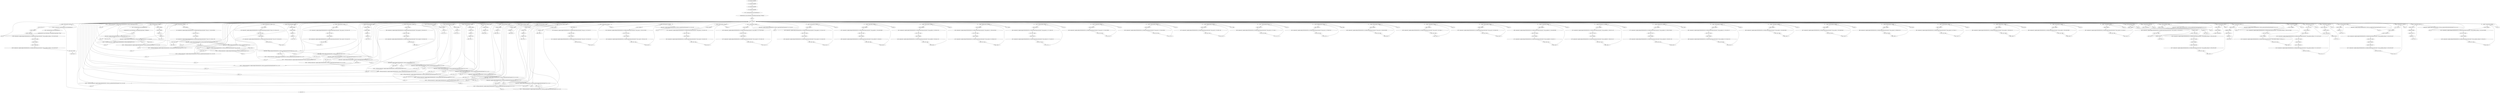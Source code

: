 digraph "unitGraph" {
    "r0 = newarray (char)[997]"
    "r1 = newarray (char)[997]"
    "r2 = newarray (short)[997]"
    "r3 = newarray (short)[997]"
    "$r4 = <java.lang.System: java.io.PrintStream out>"
    "virtualinvoke $r4.<java.io.PrintStream: void println(java.lang.String)>(\"Warmup\")"
    "i140 = 0"
    "goto [?= (branch)]"
    "staticinvoke <compiler.codegen.TestCharShortVect: void test_ci(char[],short[])>(r0, r2)"
    "staticinvoke <compiler.codegen.TestCharShortVect: void test_vi(char[],short[],char,short)>(r1, r3, 123, 103)"
    "staticinvoke <compiler.codegen.TestCharShortVect: void test_cp(char[],char[],short[],short[])>(r0, r1, r2, r3)"
    "staticinvoke <compiler.codegen.TestCharShortVect: void test_ci_neg(char[],short[])>(r0, r2)"
    "staticinvoke <compiler.codegen.TestCharShortVect: void test_vi_neg(char[],short[],char,short)>(r0, r2, 123, 103)"
    "staticinvoke <compiler.codegen.TestCharShortVect: void test_cp_neg(char[],char[],short[],short[])>(r0, r1, r2, r3)"
    "staticinvoke <compiler.codegen.TestCharShortVect: void test_ci_oppos(char[],short[])>(r0, r2)"
    "staticinvoke <compiler.codegen.TestCharShortVect: void test_vi_oppos(char[],short[],char,short)>(r0, r2, 123, 103)"
    "staticinvoke <compiler.codegen.TestCharShortVect: void test_cp_oppos(char[],char[],short[],short[])>(r0, r1, r2, r3)"
    "staticinvoke <compiler.codegen.TestCharShortVect: void test_ci_aln(char[],short[])>(r0, r2)"
    "staticinvoke <compiler.codegen.TestCharShortVect: void test_vi_aln(char[],short[],char,short)>(r0, r2, 123, 103)"
    "staticinvoke <compiler.codegen.TestCharShortVect: void test_cp_alndst(char[],char[],short[],short[])>(r0, r1, r2, r3)"
    "staticinvoke <compiler.codegen.TestCharShortVect: void test_cp_alnsrc(char[],char[],short[],short[])>(r0, r1, r2, r3)"
    "staticinvoke <compiler.codegen.TestCharShortVect: void test_ci_unaln(char[],short[])>(r0, r2)"
    "staticinvoke <compiler.codegen.TestCharShortVect: void test_vi_unaln(char[],short[],char,short)>(r0, r2, 123, 103)"
    "staticinvoke <compiler.codegen.TestCharShortVect: void test_cp_unalndst(char[],char[],short[],short[])>(r0, r1, r2, r3)"
    "staticinvoke <compiler.codegen.TestCharShortVect: void test_cp_unalnsrc(char[],char[],short[],short[])>(r0, r1, r2, r3)"
    "i140 = i140 + 1"
    "if i140 < 11000 goto staticinvoke <compiler.codegen.TestCharShortVect: void test_ci(char[],short[])>(r0, r2)"
    "i141 = 0"
    "r0[i141] = 65535"
    "r1[i141] = 65535"
    "r2[i141] = -1"
    "r3[i141] = -1"
    "i141 = i141 + 1"
    "if i141 < 997 goto r0[i141] = 65535"
    "$r5 = <java.lang.System: java.io.PrintStream out>"
    "virtualinvoke $r5.<java.io.PrintStream: void println(java.lang.String)>(\"Verification\")"
    "i142 = 0"
    "i143 = 0"
    "$c0 = r0[i143]"
    "$i1 = staticinvoke <compiler.codegen.TestCharShortVect: int verify(java.lang.String,int,char,char)>(\"test_ci: a1\", i143, $c0, 65413)"
    "i144 = i142 + $i1"
    "$s2 = r2[i143]"
    "$i3 = staticinvoke <compiler.codegen.TestCharShortVect: int verify(java.lang.String,int,short,short)>(\"test_ci: b1\", i143, $s2, -103)"
    "i142 = i144 + $i3"
    "i143 = i143 + 1"
    "if i143 < 997 goto $c0 = r0[i143]"
    "i145 = 0"
    "$c4 = r1[i145]"
    "$i5 = staticinvoke <compiler.codegen.TestCharShortVect: int verify(java.lang.String,int,char,char)>(\"test_vi: a2\", i145, $c4, 123)"
    "i146 = i142 + $i5"
    "$s6 = r3[i145]"
    "$i7 = staticinvoke <compiler.codegen.TestCharShortVect: int verify(java.lang.String,int,short,short)>(\"test_vi: b2\", i145, $s6, 103)"
    "i142 = i146 + $i7"
    "i145 = i145 + 1"
    "if i145 < 997 goto $c4 = r1[i145]"
    "i147 = 0"
    "$c8 = r0[i147]"
    "$i9 = staticinvoke <compiler.codegen.TestCharShortVect: int verify(java.lang.String,int,char,char)>(\"test_cp: a1\", i147, $c8, 123)"
    "i148 = i142 + $i9"
    "$s10 = r2[i147]"
    "$i11 = staticinvoke <compiler.codegen.TestCharShortVect: int verify(java.lang.String,int,short,short)>(\"test_cp: b1\", i147, $s10, 103)"
    "i142 = i148 + $i11"
    "i147 = i147 + 1"
    "if i147 < 997 goto $c8 = r0[i147]"
    "i149 = 0"
    "r0[i149] = 65535"
    "r1[i149] = 65535"
    "r2[i149] = -1"
    "r3[i149] = -1"
    "i149 = i149 + 1"
    "if i149 < 997 goto r0[i149] = 65535"
    "i150 = 0"
    "$c12 = r0[i150]"
    "$i13 = staticinvoke <compiler.codegen.TestCharShortVect: int verify(java.lang.String,int,char,char)>(\"test_ci_neg: a1\", i150, $c12, 65413)"
    "i151 = i142 + $i13"
    "$s14 = r2[i150]"
    "$i15 = staticinvoke <compiler.codegen.TestCharShortVect: int verify(java.lang.String,int,short,short)>(\"test_ci_neg: b1\", i150, $s14, -103)"
    "i142 = i151 + $i15"
    "i150 = i150 + 1"
    "if i150 < 997 goto $c12 = r0[i150]"
    "staticinvoke <compiler.codegen.TestCharShortVect: void test_vi_neg(char[],short[],char,short)>(r1, r3, 123, 103)"
    "i152 = 0"
    "$c16 = r1[i152]"
    "$i17 = staticinvoke <compiler.codegen.TestCharShortVect: int verify(java.lang.String,int,char,char)>(\"test_vi_neg: a2\", i152, $c16, 123)"
    "i153 = i142 + $i17"
    "$s18 = r3[i152]"
    "$i19 = staticinvoke <compiler.codegen.TestCharShortVect: int verify(java.lang.String,int,short,short)>(\"test_vi_neg: b2\", i152, $s18, 103)"
    "i142 = i153 + $i19"
    "i152 = i152 + 1"
    "if i152 < 997 goto $c16 = r1[i152]"
    "i154 = 0"
    "$c20 = r0[i154]"
    "$i21 = staticinvoke <compiler.codegen.TestCharShortVect: int verify(java.lang.String,int,char,char)>(\"test_cp_neg: a1\", i154, $c20, 123)"
    "i155 = i142 + $i21"
    "$s22 = r2[i154]"
    "$i23 = staticinvoke <compiler.codegen.TestCharShortVect: int verify(java.lang.String,int,short,short)>(\"test_cp_neg: b1\", i154, $s22, 103)"
    "i142 = i155 + $i23"
    "i154 = i154 + 1"
    "if i154 < 997 goto $c20 = r0[i154]"
    "i156 = 0"
    "r0[i156] = 65535"
    "r1[i156] = 65535"
    "r2[i156] = -1"
    "r3[i156] = -1"
    "i156 = i156 + 1"
    "if i156 < 997 goto r0[i156] = 65535"
    "i157 = 0"
    "$c24 = r0[i157]"
    "$i25 = staticinvoke <compiler.codegen.TestCharShortVect: int verify(java.lang.String,int,char,char)>(\"test_ci_oppos: a1\", i157, $c24, 65413)"
    "i158 = i142 + $i25"
    "$s26 = r2[i157]"
    "$i27 = staticinvoke <compiler.codegen.TestCharShortVect: int verify(java.lang.String,int,short,short)>(\"test_ci_oppos: b1\", i157, $s26, -103)"
    "i142 = i158 + $i27"
    "i157 = i157 + 1"
    "if i157 < 997 goto $c24 = r0[i157]"
    "staticinvoke <compiler.codegen.TestCharShortVect: void test_vi_oppos(char[],short[],char,short)>(r1, r3, 123, 103)"
    "i159 = 0"
    "$c28 = r1[i159]"
    "$i29 = staticinvoke <compiler.codegen.TestCharShortVect: int verify(java.lang.String,int,char,char)>(\"test_vi_oppos: a2\", i159, $c28, 123)"
    "i160 = i142 + $i29"
    "$s30 = r3[i159]"
    "$i31 = staticinvoke <compiler.codegen.TestCharShortVect: int verify(java.lang.String,int,short,short)>(\"test_vi_oppos: b2\", i159, $s30, 103)"
    "i142 = i160 + $i31"
    "i159 = i159 + 1"
    "if i159 < 997 goto $c28 = r1[i159]"
    "i161 = 0"
    "$c32 = r0[i161]"
    "$i33 = staticinvoke <compiler.codegen.TestCharShortVect: int verify(java.lang.String,int,char,char)>(\"test_cp_oppos: a1\", i161, $c32, 123)"
    "i162 = i142 + $i33"
    "$s34 = r2[i161]"
    "$i35 = staticinvoke <compiler.codegen.TestCharShortVect: int verify(java.lang.String,int,short,short)>(\"test_cp_oppos: b1\", i161, $s34, 103)"
    "i142 = i162 + $i35"
    "i161 = i161 + 1"
    "if i161 < 997 goto $c32 = r0[i161]"
    "i163 = 0"
    "r0[i163] = 65535"
    "r1[i163] = 123"
    "r2[i163] = -1"
    "r3[i163] = 123"
    "i163 = i163 + 1"
    "if i163 < 997 goto r0[i163] = 65535"
    "i164 = 0"
    "$c36 = r0[i164]"
    "$i37 = staticinvoke <compiler.codegen.TestCharShortVect: int verify(java.lang.String,int,char,char)>(\"test_cp_alndst: a1\", i164, $c36, 65535)"
    "i165 = i142 + $i37"
    "$s38 = r2[i164]"
    "$i39 = staticinvoke <compiler.codegen.TestCharShortVect: int verify(java.lang.String,int,short,short)>(\"test_cp_alndst: b1\", i164, $s38, -1)"
    "i142 = i165 + $i39"
    "i164 = i164 + 1"
    "if i164 < 8 goto $c36 = r0[i164]"
    "i166 = 8"
    "$c40 = r0[i166]"
    "$i41 = staticinvoke <compiler.codegen.TestCharShortVect: int verify(java.lang.String,int,char,char)>(\"test_cp_alndst: a1\", i166, $c40, 123)"
    "i167 = i142 + $i41"
    "$s42 = r2[i166]"
    "$i43 = staticinvoke <compiler.codegen.TestCharShortVect: int verify(java.lang.String,int,short,short)>(\"test_cp_alndst: b1\", i166, $s42, 123)"
    "i142 = i167 + $i43"
    "i166 = i166 + 1"
    "if i166 < 997 goto $c40 = r0[i166]"
    "i168 = 0"
    "r1[i168] = 65413"
    "r3[i168] = -123"
    "i168 = i168 + 1"
    "if i168 < 997 goto r1[i168] = 65413"
    "i169 = 0"
    "$c44 = r0[i169]"
    "$i45 = staticinvoke <compiler.codegen.TestCharShortVect: int verify(java.lang.String,int,char,char)>(\"test_cp_alnsrc: a1\", i169, $c44, 65413)"
    "i170 = i142 + $i45"
    "$s46 = r2[i169]"
    "$i47 = staticinvoke <compiler.codegen.TestCharShortVect: int verify(java.lang.String,int,short,short)>(\"test_cp_alnsrc: b1\", i169, $s46, -123)"
    "i142 = i170 + $i47"
    "i169 = i169 + 1"
    "if i169 < 989 goto $c44 = r0[i169]"
    "i171 = 989"
    "$c48 = r0[i171]"
    "$i49 = staticinvoke <compiler.codegen.TestCharShortVect: int verify(java.lang.String,int,char,char)>(\"test_cp_alnsrc: a1\", i171, $c48, 123)"
    "i172 = i142 + $i49"
    "$s50 = r2[i171]"
    "$i51 = staticinvoke <compiler.codegen.TestCharShortVect: int verify(java.lang.String,int,short,short)>(\"test_cp_alnsrc: b1\", i171, $s50, 123)"
    "i142 = i172 + $i51"
    "i171 = i171 + 1"
    "if i171 < 997 goto $c48 = r0[i171]"
    "i173 = 0"
    "r0[i173] = 65535"
    "r2[i173] = -1"
    "i173 = i173 + 1"
    "if i173 < 997 goto r0[i173] = 65535"
    "i174 = 0"
    "$c52 = r0[i174]"
    "$i53 = staticinvoke <compiler.codegen.TestCharShortVect: int verify(java.lang.String,int,char,char)>(\"test_ci_aln: a1\", i174, $c52, 65535)"
    "i142 = i142 + $i53"
    "i174 = i174 + 1"
    "if i174 < 8 goto $c52 = r0[i174]"
    "i175 = 8"
    "$c54 = r0[i175]"
    "$i55 = staticinvoke <compiler.codegen.TestCharShortVect: int verify(java.lang.String,int,char,char)>(\"test_ci_aln: a1\", i175, $c54, 65413)"
    "i142 = i142 + $i55"
    "i175 = i175 + 1"
    "if i175 < 997 goto $c54 = r0[i175]"
    "i176 = 0"
    "$s56 = r2[i176]"
    "$i57 = staticinvoke <compiler.codegen.TestCharShortVect: int verify(java.lang.String,int,short,short)>(\"test_ci_aln: b1\", i176, $s56, -103)"
    "i142 = i142 + $i57"
    "i176 = i176 + 1"
    "if i176 < 989 goto $s56 = r2[i176]"
    "i177 = 989"
    "$s58 = r2[i177]"
    "$i59 = staticinvoke <compiler.codegen.TestCharShortVect: int verify(java.lang.String,int,short,short)>(\"test_ci_aln: b1\", i177, $s58, -1)"
    "i142 = i142 + $i59"
    "i177 = i177 + 1"
    "if i177 < 997 goto $s58 = r2[i177]"
    "i178 = 0"
    "r0[i178] = 65535"
    "r2[i178] = -1"
    "i178 = i178 + 1"
    "if i178 < 997 goto r0[i178] = 65535"
    "i179 = 0"
    "$c60 = r0[i179]"
    "$i61 = staticinvoke <compiler.codegen.TestCharShortVect: int verify(java.lang.String,int,char,char)>(\"test_vi_aln: a1\", i179, $c60, 123)"
    "i142 = i142 + $i61"
    "i179 = i179 + 1"
    "if i179 < 989 goto $c60 = r0[i179]"
    "i180 = 989"
    "$c62 = r0[i180]"
    "$i63 = staticinvoke <compiler.codegen.TestCharShortVect: int verify(java.lang.String,int,char,char)>(\"test_vi_aln: a1\", i180, $c62, 65535)"
    "i142 = i142 + $i63"
    "i180 = i180 + 1"
    "if i180 < 997 goto $c62 = r0[i180]"
    "i181 = 0"
    "$s64 = r2[i181]"
    "$i65 = staticinvoke <compiler.codegen.TestCharShortVect: int verify(java.lang.String,int,short,short)>(\"test_vi_aln: b1\", i181, $s64, -1)"
    "i142 = i142 + $i65"
    "i181 = i181 + 1"
    "if i181 < 8 goto $s64 = r2[i181]"
    "i182 = 8"
    "$s66 = r2[i182]"
    "$i67 = staticinvoke <compiler.codegen.TestCharShortVect: int verify(java.lang.String,int,short,short)>(\"test_vi_aln: b1\", i182, $s66, 103)"
    "i142 = i142 + $i67"
    "i182 = i182 + 1"
    "if i182 < 997 goto $s66 = r2[i182]"
    "i183 = 0"
    "r0[i183] = 65535"
    "r1[i183] = 123"
    "r2[i183] = -1"
    "r3[i183] = 123"
    "i183 = i183 + 1"
    "if i183 < 997 goto r0[i183] = 65535"
    "i184 = 0"
    "$c68 = r0[i184]"
    "$i69 = staticinvoke <compiler.codegen.TestCharShortVect: int verify(java.lang.String,int,char,char)>(\"test_cp_unalndst: a1\", i184, $c68, 65535)"
    "i185 = i142 + $i69"
    "$s70 = r2[i184]"
    "$i71 = staticinvoke <compiler.codegen.TestCharShortVect: int verify(java.lang.String,int,short,short)>(\"test_cp_unalndst: b1\", i184, $s70, -1)"
    "i142 = i185 + $i71"
    "i184 = i184 + 1"
    "if i184 < 5 goto $c68 = r0[i184]"
    "i186 = 5"
    "$c72 = r0[i186]"
    "$i73 = staticinvoke <compiler.codegen.TestCharShortVect: int verify(java.lang.String,int,char,char)>(\"test_cp_unalndst: a1\", i186, $c72, 123)"
    "i187 = i142 + $i73"
    "$s74 = r2[i186]"
    "$i75 = staticinvoke <compiler.codegen.TestCharShortVect: int verify(java.lang.String,int,short,short)>(\"test_cp_unalndst: b1\", i186, $s74, 123)"
    "i142 = i187 + $i75"
    "i186 = i186 + 1"
    "if i186 < 997 goto $c72 = r0[i186]"
    "i188 = 0"
    "r1[i188] = 65413"
    "r3[i188] = -123"
    "i188 = i188 + 1"
    "if i188 < 997 goto r1[i188] = 65413"
    "i189 = 0"
    "$c76 = r0[i189]"
    "$i77 = staticinvoke <compiler.codegen.TestCharShortVect: int verify(java.lang.String,int,char,char)>(\"test_cp_unalnsrc: a1\", i189, $c76, 65413)"
    "i190 = i142 + $i77"
    "$s78 = r2[i189]"
    "$i79 = staticinvoke <compiler.codegen.TestCharShortVect: int verify(java.lang.String,int,short,short)>(\"test_cp_unalnsrc: b1\", i189, $s78, -123)"
    "i142 = i190 + $i79"
    "i189 = i189 + 1"
    "if i189 < 992 goto $c76 = r0[i189]"
    "i191 = 992"
    "$c80 = r0[i191]"
    "$i81 = staticinvoke <compiler.codegen.TestCharShortVect: int verify(java.lang.String,int,char,char)>(\"test_cp_unalnsrc: a1\", i191, $c80, 123)"
    "i192 = i142 + $i81"
    "$s82 = r2[i191]"
    "$i83 = staticinvoke <compiler.codegen.TestCharShortVect: int verify(java.lang.String,int,short,short)>(\"test_cp_unalnsrc: b1\", i191, $s82, 123)"
    "i142 = i192 + $i83"
    "i191 = i191 + 1"
    "if i191 < 997 goto $c80 = r0[i191]"
    "i193 = 0"
    "r0[i193] = 65535"
    "r2[i193] = -1"
    "i193 = i193 + 1"
    "if i193 < 997 goto r0[i193] = 65535"
    "i194 = 0"
    "$c84 = r0[i194]"
    "$i85 = staticinvoke <compiler.codegen.TestCharShortVect: int verify(java.lang.String,int,char,char)>(\"test_ci_unaln: a1\", i194, $c84, 65535)"
    "i142 = i142 + $i85"
    "i194 = i194 + 1"
    "if i194 < 5 goto $c84 = r0[i194]"
    "i195 = 5"
    "$c86 = r0[i195]"
    "$i87 = staticinvoke <compiler.codegen.TestCharShortVect: int verify(java.lang.String,int,char,char)>(\"test_ci_unaln: a1\", i195, $c86, 65413)"
    "i142 = i142 + $i87"
    "i195 = i195 + 1"
    "if i195 < 997 goto $c86 = r0[i195]"
    "i196 = 0"
    "$s88 = r2[i196]"
    "$i89 = staticinvoke <compiler.codegen.TestCharShortVect: int verify(java.lang.String,int,short,short)>(\"test_ci_unaln: b1\", i196, $s88, -103)"
    "i142 = i142 + $i89"
    "i196 = i196 + 1"
    "if i196 < 992 goto $s88 = r2[i196]"
    "i197 = 992"
    "$s90 = r2[i197]"
    "$i91 = staticinvoke <compiler.codegen.TestCharShortVect: int verify(java.lang.String,int,short,short)>(\"test_ci_unaln: b1\", i197, $s90, -1)"
    "i142 = i142 + $i91"
    "i197 = i197 + 1"
    "if i197 < 997 goto $s90 = r2[i197]"
    "i198 = 0"
    "r0[i198] = 65535"
    "r2[i198] = -1"
    "i198 = i198 + 1"
    "if i198 < 997 goto r0[i198] = 65535"
    "i199 = 0"
    "$c92 = r0[i199]"
    "$i93 = staticinvoke <compiler.codegen.TestCharShortVect: int verify(java.lang.String,int,char,char)>(\"test_vi_unaln: a1\", i199, $c92, 123)"
    "i142 = i142 + $i93"
    "i199 = i199 + 1"
    "if i199 < 992 goto $c92 = r0[i199]"
    "i200 = 992"
    "$c94 = r0[i200]"
    "$i95 = staticinvoke <compiler.codegen.TestCharShortVect: int verify(java.lang.String,int,char,char)>(\"test_vi_unaln: a1\", i200, $c94, 65535)"
    "i142 = i142 + $i95"
    "i200 = i200 + 1"
    "if i200 < 997 goto $c94 = r0[i200]"
    "i201 = 0"
    "$s96 = r2[i201]"
    "$i97 = staticinvoke <compiler.codegen.TestCharShortVect: int verify(java.lang.String,int,short,short)>(\"test_vi_unaln: b1\", i201, $s96, -1)"
    "i142 = i142 + $i97"
    "i201 = i201 + 1"
    "if i201 < 5 goto $s96 = r2[i201]"
    "i202 = 5"
    "$s98 = r2[i202]"
    "$i99 = staticinvoke <compiler.codegen.TestCharShortVect: int verify(java.lang.String,int,short,short)>(\"test_vi_unaln: b1\", i202, $s98, 103)"
    "i142 = i142 + $i99"
    "i202 = i202 + 1"
    "if i202 < 997 goto $s98 = r2[i202]"
    "i203 = 0"
    "$c100 = (char) i203"
    "r0[i203] = $c100"
    "$s101 = (short) i203"
    "r2[i203] = $s101"
    "i203 = i203 + 1"
    "if i203 < 8 goto $c100 = (char) i203"
    "i204 = 8"
    "r0[i204] = 65535"
    "r2[i204] = -1"
    "i204 = i204 + 1"
    "if i204 < 997 goto r0[i204] = 65535"
    "staticinvoke <compiler.codegen.TestCharShortVect: void test_cp_alndst(char[],char[],short[],short[])>(r0, r0, r2, r2)"
    "i205 = 0"
    "i206 = i205 % 8"
    "$c103 = r0[i205]"
    "$c102 = (char) i206"
    "$i104 = staticinvoke <compiler.codegen.TestCharShortVect: int verify(java.lang.String,int,char,char)>(\"test_cp_alndst_overlap: a1\", i205, $c103, $c102)"
    "i207 = i142 + $i104"
    "$s106 = r2[i205]"
    "$s105 = (short) i206"
    "$i107 = staticinvoke <compiler.codegen.TestCharShortVect: int verify(java.lang.String,int,short,short)>(\"test_cp_alndst_overlap: b1\", i205, $s106, $s105)"
    "i142 = i207 + $i107"
    "i205 = i205 + 1"
    "if i205 < 997 goto i206 = i205 % 8"
    "i208 = 0"
    "$i108 = i208 + 8"
    "r0[$i108] = 65535"
    "$i109 = i208 + 8"
    "r2[$i109] = -1"
    "i208 = i208 + 1"
    "if i208 < 8 goto $i108 = i208 + 8"
    "staticinvoke <compiler.codegen.TestCharShortVect: void test_cp_alnsrc(char[],char[],short[],short[])>(r0, r0, r2, r2)"
    "i209 = 0"
    "$c110 = r0[i209]"
    "$i111 = staticinvoke <compiler.codegen.TestCharShortVect: int verify(java.lang.String,int,char,char)>(\"test_cp_alnsrc_overlap: a1\", i209, $c110, 65535)"
    "i210 = i142 + $i111"
    "$s112 = r2[i209]"
    "$i113 = staticinvoke <compiler.codegen.TestCharShortVect: int verify(java.lang.String,int,short,short)>(\"test_cp_alnsrc_overlap: b1\", i209, $s112, -1)"
    "i142 = i210 + $i113"
    "i209 = i209 + 1"
    "if i209 < 8 goto $c110 = r0[i209]"
    "i211 = 8"
    "i212 = i211 % 8"
    "$c115 = r0[i211]"
    "$c114 = (char) i212"
    "$i116 = staticinvoke <compiler.codegen.TestCharShortVect: int verify(java.lang.String,int,char,char)>(\"test_cp_alnsrc_overlap: a1\", i211, $c115, $c114)"
    "i213 = i142 + $i116"
    "$s118 = r2[i211]"
    "$s117 = (short) i212"
    "$i119 = staticinvoke <compiler.codegen.TestCharShortVect: int verify(java.lang.String,int,short,short)>(\"test_cp_alnsrc_overlap: b1\", i211, $s118, $s117)"
    "i142 = i213 + $i119"
    "i211 = i211 + 1"
    "if i211 < 997 goto i212 = i211 % 8"
    "i214 = 0"
    "$c120 = (char) i214"
    "r0[i214] = $c120"
    "$s121 = (short) i214"
    "r2[i214] = $s121"
    "i214 = i214 + 1"
    "if i214 < 5 goto $c120 = (char) i214"
    "i215 = 5"
    "r0[i215] = 65535"
    "r2[i215] = -1"
    "i215 = i215 + 1"
    "if i215 < 997 goto r0[i215] = 65535"
    "staticinvoke <compiler.codegen.TestCharShortVect: void test_cp_unalndst(char[],char[],short[],short[])>(r0, r0, r2, r2)"
    "i216 = 0"
    "i217 = i216 % 5"
    "$c123 = r0[i216]"
    "$c122 = (char) i217"
    "$i124 = staticinvoke <compiler.codegen.TestCharShortVect: int verify(java.lang.String,int,char,char)>(\"test_cp_unalndst_overlap: a1\", i216, $c123, $c122)"
    "i218 = i142 + $i124"
    "$s126 = r2[i216]"
    "$s125 = (short) i217"
    "$i127 = staticinvoke <compiler.codegen.TestCharShortVect: int verify(java.lang.String,int,short,short)>(\"test_cp_unalndst_overlap: b1\", i216, $s126, $s125)"
    "i142 = i218 + $i127"
    "i216 = i216 + 1"
    "if i216 < 997 goto i217 = i216 % 5"
    "i219 = 0"
    "$i128 = i219 + 5"
    "r0[$i128] = 65535"
    "$i129 = i219 + 5"
    "r2[$i129] = -1"
    "i219 = i219 + 1"
    "if i219 < 5 goto $i128 = i219 + 5"
    "staticinvoke <compiler.codegen.TestCharShortVect: void test_cp_unalnsrc(char[],char[],short[],short[])>(r0, r0, r2, r2)"
    "i220 = 0"
    "$c130 = r0[i220]"
    "$i131 = staticinvoke <compiler.codegen.TestCharShortVect: int verify(java.lang.String,int,char,char)>(\"test_cp_unalnsrc_overlap: a1\", i220, $c130, 65535)"
    "i221 = i142 + $i131"
    "$s132 = r2[i220]"
    "$i133 = staticinvoke <compiler.codegen.TestCharShortVect: int verify(java.lang.String,int,short,short)>(\"test_cp_unalnsrc_overlap: b1\", i220, $s132, -1)"
    "i142 = i221 + $i133"
    "i220 = i220 + 1"
    "if i220 < 5 goto $c130 = r0[i220]"
    "i222 = 5"
    "i223 = i222 % 5"
    "$c135 = r0[i222]"
    "$c134 = (char) i223"
    "$i136 = staticinvoke <compiler.codegen.TestCharShortVect: int verify(java.lang.String,int,char,char)>(\"test_cp_unalnsrc_overlap: a1\", i222, $c135, $c134)"
    "i224 = i142 + $i136"
    "$s138 = r2[i222]"
    "$s137 = (short) i223"
    "$i139 = staticinvoke <compiler.codegen.TestCharShortVect: int verify(java.lang.String,int,short,short)>(\"test_cp_unalnsrc_overlap: b1\", i222, $s138, $s137)"
    "i142 = i224 + $i139"
    "i222 = i222 + 1"
    "if i222 < 997 goto i223 = i222 % 5"
    "if i142 <= 0 goto $r6 = <java.lang.System: java.io.PrintStream out>"
    "return i142"
    "$r6 = <java.lang.System: java.io.PrintStream out>"
    "virtualinvoke $r6.<java.io.PrintStream: void println(java.lang.String)>(\"Time\")"
    "i225 = 0"
    "i225 = i225 + 1"
    "if i225 < 11000 goto staticinvoke <compiler.codegen.TestCharShortVect: void test_ci(char[],short[])>(r0, r2)"
    "i226 = 0"
    "i226 = i226 + 1"
    "if i226 < 11000 goto staticinvoke <compiler.codegen.TestCharShortVect: void test_vi(char[],short[],char,short)>(r1, r3, 123, 103)"
    "i227 = 0"
    "i227 = i227 + 1"
    "if i227 < 11000 goto staticinvoke <compiler.codegen.TestCharShortVect: void test_cp(char[],char[],short[],short[])>(r0, r1, r2, r3)"
    "i228 = 0"
    "i228 = i228 + 1"
    "if i228 < 11000 goto staticinvoke <compiler.codegen.TestCharShortVect: void test_ci_neg(char[],short[])>(r0, r2)"
    "i229 = 0"
    "i229 = i229 + 1"
    "if i229 < 11000 goto staticinvoke <compiler.codegen.TestCharShortVect: void test_vi_neg(char[],short[],char,short)>(r0, r2, 123, 103)"
    "i230 = 0"
    "i230 = i230 + 1"
    "if i230 < 11000 goto staticinvoke <compiler.codegen.TestCharShortVect: void test_cp_neg(char[],char[],short[],short[])>(r0, r1, r2, r3)"
    "i231 = 0"
    "i231 = i231 + 1"
    "if i231 < 11000 goto staticinvoke <compiler.codegen.TestCharShortVect: void test_ci_oppos(char[],short[])>(r0, r2)"
    "i232 = 0"
    "i232 = i232 + 1"
    "if i232 < 11000 goto staticinvoke <compiler.codegen.TestCharShortVect: void test_vi_oppos(char[],short[],char,short)>(r0, r2, 123, 103)"
    "i233 = 0"
    "i233 = i233 + 1"
    "if i233 < 11000 goto staticinvoke <compiler.codegen.TestCharShortVect: void test_cp_oppos(char[],char[],short[],short[])>(r0, r1, r2, r3)"
    "i234 = 0"
    "i234 = i234 + 1"
    "if i234 < 11000 goto staticinvoke <compiler.codegen.TestCharShortVect: void test_ci_aln(char[],short[])>(r0, r2)"
    "i235 = 0"
    "i235 = i235 + 1"
    "if i235 < 11000 goto staticinvoke <compiler.codegen.TestCharShortVect: void test_vi_aln(char[],short[],char,short)>(r0, r2, 123, 103)"
    "i236 = 0"
    "i236 = i236 + 1"
    "if i236 < 11000 goto staticinvoke <compiler.codegen.TestCharShortVect: void test_cp_alndst(char[],char[],short[],short[])>(r0, r1, r2, r3)"
    "i237 = 0"
    "i237 = i237 + 1"
    "if i237 < 11000 goto staticinvoke <compiler.codegen.TestCharShortVect: void test_cp_alnsrc(char[],char[],short[],short[])>(r0, r1, r2, r3)"
    "i238 = 0"
    "i238 = i238 + 1"
    "if i238 < 11000 goto staticinvoke <compiler.codegen.TestCharShortVect: void test_ci_unaln(char[],short[])>(r0, r2)"
    "i239 = 0"
    "i239 = i239 + 1"
    "if i239 < 11000 goto staticinvoke <compiler.codegen.TestCharShortVect: void test_vi_unaln(char[],short[],char,short)>(r0, r2, 123, 103)"
    "i240 = 0"
    "i240 = i240 + 1"
    "if i240 < 11000 goto staticinvoke <compiler.codegen.TestCharShortVect: void test_cp_unalndst(char[],char[],short[],short[])>(r0, r1, r2, r3)"
    "i241 = 0"
    "i241 = i241 + 1"
    "if i241 < 11000 goto staticinvoke <compiler.codegen.TestCharShortVect: void test_cp_unalnsrc(char[],char[],short[],short[])>(r0, r1, r2, r3)"
    "r0 = newarray (char)[997]"->"r1 = newarray (char)[997]";
    "r1 = newarray (char)[997]"->"r2 = newarray (short)[997]";
    "r2 = newarray (short)[997]"->"r3 = newarray (short)[997]";
    "r3 = newarray (short)[997]"->"$r4 = <java.lang.System: java.io.PrintStream out>";
    "$r4 = <java.lang.System: java.io.PrintStream out>"->"virtualinvoke $r4.<java.io.PrintStream: void println(java.lang.String)>(\"Warmup\")";
    "virtualinvoke $r4.<java.io.PrintStream: void println(java.lang.String)>(\"Warmup\")"->"i140 = 0";
    "i140 = 0"->"goto [?= (branch)]";
    "goto [?= (branch)]"->"if i140 < 11000 goto staticinvoke <compiler.codegen.TestCharShortVect: void test_ci(char[],short[])>(r0, r2)";
    "staticinvoke <compiler.codegen.TestCharShortVect: void test_ci(char[],short[])>(r0, r2)"->"staticinvoke <compiler.codegen.TestCharShortVect: void test_vi(char[],short[],char,short)>(r1, r3, 123, 103)";
    "staticinvoke <compiler.codegen.TestCharShortVect: void test_vi(char[],short[],char,short)>(r1, r3, 123, 103)"->"staticinvoke <compiler.codegen.TestCharShortVect: void test_cp(char[],char[],short[],short[])>(r0, r1, r2, r3)";
    "staticinvoke <compiler.codegen.TestCharShortVect: void test_cp(char[],char[],short[],short[])>(r0, r1, r2, r3)"->"staticinvoke <compiler.codegen.TestCharShortVect: void test_ci_neg(char[],short[])>(r0, r2)";
    "staticinvoke <compiler.codegen.TestCharShortVect: void test_ci_neg(char[],short[])>(r0, r2)"->"staticinvoke <compiler.codegen.TestCharShortVect: void test_vi_neg(char[],short[],char,short)>(r0, r2, 123, 103)";
    "staticinvoke <compiler.codegen.TestCharShortVect: void test_vi_neg(char[],short[],char,short)>(r0, r2, 123, 103)"->"staticinvoke <compiler.codegen.TestCharShortVect: void test_cp_neg(char[],char[],short[],short[])>(r0, r1, r2, r3)";
    "staticinvoke <compiler.codegen.TestCharShortVect: void test_cp_neg(char[],char[],short[],short[])>(r0, r1, r2, r3)"->"staticinvoke <compiler.codegen.TestCharShortVect: void test_ci_oppos(char[],short[])>(r0, r2)";
    "staticinvoke <compiler.codegen.TestCharShortVect: void test_ci_oppos(char[],short[])>(r0, r2)"->"staticinvoke <compiler.codegen.TestCharShortVect: void test_vi_oppos(char[],short[],char,short)>(r0, r2, 123, 103)";
    "staticinvoke <compiler.codegen.TestCharShortVect: void test_vi_oppos(char[],short[],char,short)>(r0, r2, 123, 103)"->"staticinvoke <compiler.codegen.TestCharShortVect: void test_cp_oppos(char[],char[],short[],short[])>(r0, r1, r2, r3)";
    "staticinvoke <compiler.codegen.TestCharShortVect: void test_cp_oppos(char[],char[],short[],short[])>(r0, r1, r2, r3)"->"staticinvoke <compiler.codegen.TestCharShortVect: void test_ci_aln(char[],short[])>(r0, r2)";
    "staticinvoke <compiler.codegen.TestCharShortVect: void test_ci_aln(char[],short[])>(r0, r2)"->"staticinvoke <compiler.codegen.TestCharShortVect: void test_vi_aln(char[],short[],char,short)>(r0, r2, 123, 103)";
    "staticinvoke <compiler.codegen.TestCharShortVect: void test_vi_aln(char[],short[],char,short)>(r0, r2, 123, 103)"->"staticinvoke <compiler.codegen.TestCharShortVect: void test_cp_alndst(char[],char[],short[],short[])>(r0, r1, r2, r3)";
    "staticinvoke <compiler.codegen.TestCharShortVect: void test_cp_alndst(char[],char[],short[],short[])>(r0, r1, r2, r3)"->"staticinvoke <compiler.codegen.TestCharShortVect: void test_cp_alnsrc(char[],char[],short[],short[])>(r0, r1, r2, r3)";
    "staticinvoke <compiler.codegen.TestCharShortVect: void test_cp_alnsrc(char[],char[],short[],short[])>(r0, r1, r2, r3)"->"staticinvoke <compiler.codegen.TestCharShortVect: void test_ci_unaln(char[],short[])>(r0, r2)";
    "staticinvoke <compiler.codegen.TestCharShortVect: void test_ci_unaln(char[],short[])>(r0, r2)"->"staticinvoke <compiler.codegen.TestCharShortVect: void test_vi_unaln(char[],short[],char,short)>(r0, r2, 123, 103)";
    "staticinvoke <compiler.codegen.TestCharShortVect: void test_vi_unaln(char[],short[],char,short)>(r0, r2, 123, 103)"->"staticinvoke <compiler.codegen.TestCharShortVect: void test_cp_unalndst(char[],char[],short[],short[])>(r0, r1, r2, r3)";
    "staticinvoke <compiler.codegen.TestCharShortVect: void test_cp_unalndst(char[],char[],short[],short[])>(r0, r1, r2, r3)"->"staticinvoke <compiler.codegen.TestCharShortVect: void test_cp_unalnsrc(char[],char[],short[],short[])>(r0, r1, r2, r3)";
    "staticinvoke <compiler.codegen.TestCharShortVect: void test_cp_unalnsrc(char[],char[],short[],short[])>(r0, r1, r2, r3)"->"i140 = i140 + 1";
    "i140 = i140 + 1"->"if i140 < 11000 goto staticinvoke <compiler.codegen.TestCharShortVect: void test_ci(char[],short[])>(r0, r2)";
    "if i140 < 11000 goto staticinvoke <compiler.codegen.TestCharShortVect: void test_ci(char[],short[])>(r0, r2)"->"i141 = 0";
    "if i140 < 11000 goto staticinvoke <compiler.codegen.TestCharShortVect: void test_ci(char[],short[])>(r0, r2)"->"staticinvoke <compiler.codegen.TestCharShortVect: void test_ci(char[],short[])>(r0, r2)";
    "i141 = 0"->"goto [?= (branch)]";
    "goto [?= (branch)]"->"if i141 < 997 goto r0[i141] = 65535";
    "r0[i141] = 65535"->"r1[i141] = 65535";
    "r1[i141] = 65535"->"r2[i141] = -1";
    "r2[i141] = -1"->"r3[i141] = -1";
    "r3[i141] = -1"->"i141 = i141 + 1";
    "i141 = i141 + 1"->"if i141 < 997 goto r0[i141] = 65535";
    "if i141 < 997 goto r0[i141] = 65535"->"$r5 = <java.lang.System: java.io.PrintStream out>";
    "if i141 < 997 goto r0[i141] = 65535"->"r0[i141] = 65535";
    "$r5 = <java.lang.System: java.io.PrintStream out>"->"virtualinvoke $r5.<java.io.PrintStream: void println(java.lang.String)>(\"Verification\")";
    "virtualinvoke $r5.<java.io.PrintStream: void println(java.lang.String)>(\"Verification\")"->"i142 = 0";
    "i142 = 0"->"staticinvoke <compiler.codegen.TestCharShortVect: void test_ci(char[],short[])>(r0, r2)";
    "staticinvoke <compiler.codegen.TestCharShortVect: void test_ci(char[],short[])>(r0, r2)"->"i143 = 0";
    "i143 = 0"->"goto [?= (branch)]";
    "goto [?= (branch)]"->"if i143 < 997 goto $c0 = r0[i143]";
    "$c0 = r0[i143]"->"$i1 = staticinvoke <compiler.codegen.TestCharShortVect: int verify(java.lang.String,int,char,char)>(\"test_ci: a1\", i143, $c0, 65413)";
    "$i1 = staticinvoke <compiler.codegen.TestCharShortVect: int verify(java.lang.String,int,char,char)>(\"test_ci: a1\", i143, $c0, 65413)"->"i144 = i142 + $i1";
    "i144 = i142 + $i1"->"$s2 = r2[i143]";
    "$s2 = r2[i143]"->"$i3 = staticinvoke <compiler.codegen.TestCharShortVect: int verify(java.lang.String,int,short,short)>(\"test_ci: b1\", i143, $s2, -103)";
    "$i3 = staticinvoke <compiler.codegen.TestCharShortVect: int verify(java.lang.String,int,short,short)>(\"test_ci: b1\", i143, $s2, -103)"->"i142 = i144 + $i3";
    "i142 = i144 + $i3"->"i143 = i143 + 1";
    "i143 = i143 + 1"->"if i143 < 997 goto $c0 = r0[i143]";
    "if i143 < 997 goto $c0 = r0[i143]"->"staticinvoke <compiler.codegen.TestCharShortVect: void test_vi(char[],short[],char,short)>(r1, r3, 123, 103)";
    "if i143 < 997 goto $c0 = r0[i143]"->"$c0 = r0[i143]";
    "staticinvoke <compiler.codegen.TestCharShortVect: void test_vi(char[],short[],char,short)>(r1, r3, 123, 103)"->"i145 = 0";
    "i145 = 0"->"goto [?= (branch)]";
    "goto [?= (branch)]"->"if i145 < 997 goto $c4 = r1[i145]";
    "$c4 = r1[i145]"->"$i5 = staticinvoke <compiler.codegen.TestCharShortVect: int verify(java.lang.String,int,char,char)>(\"test_vi: a2\", i145, $c4, 123)";
    "$i5 = staticinvoke <compiler.codegen.TestCharShortVect: int verify(java.lang.String,int,char,char)>(\"test_vi: a2\", i145, $c4, 123)"->"i146 = i142 + $i5";
    "i146 = i142 + $i5"->"$s6 = r3[i145]";
    "$s6 = r3[i145]"->"$i7 = staticinvoke <compiler.codegen.TestCharShortVect: int verify(java.lang.String,int,short,short)>(\"test_vi: b2\", i145, $s6, 103)";
    "$i7 = staticinvoke <compiler.codegen.TestCharShortVect: int verify(java.lang.String,int,short,short)>(\"test_vi: b2\", i145, $s6, 103)"->"i142 = i146 + $i7";
    "i142 = i146 + $i7"->"i145 = i145 + 1";
    "i145 = i145 + 1"->"if i145 < 997 goto $c4 = r1[i145]";
    "if i145 < 997 goto $c4 = r1[i145]"->"staticinvoke <compiler.codegen.TestCharShortVect: void test_cp(char[],char[],short[],short[])>(r0, r1, r2, r3)";
    "if i145 < 997 goto $c4 = r1[i145]"->"$c4 = r1[i145]";
    "staticinvoke <compiler.codegen.TestCharShortVect: void test_cp(char[],char[],short[],short[])>(r0, r1, r2, r3)"->"i147 = 0";
    "i147 = 0"->"goto [?= (branch)]";
    "goto [?= (branch)]"->"if i147 < 997 goto $c8 = r0[i147]";
    "$c8 = r0[i147]"->"$i9 = staticinvoke <compiler.codegen.TestCharShortVect: int verify(java.lang.String,int,char,char)>(\"test_cp: a1\", i147, $c8, 123)";
    "$i9 = staticinvoke <compiler.codegen.TestCharShortVect: int verify(java.lang.String,int,char,char)>(\"test_cp: a1\", i147, $c8, 123)"->"i148 = i142 + $i9";
    "i148 = i142 + $i9"->"$s10 = r2[i147]";
    "$s10 = r2[i147]"->"$i11 = staticinvoke <compiler.codegen.TestCharShortVect: int verify(java.lang.String,int,short,short)>(\"test_cp: b1\", i147, $s10, 103)";
    "$i11 = staticinvoke <compiler.codegen.TestCharShortVect: int verify(java.lang.String,int,short,short)>(\"test_cp: b1\", i147, $s10, 103)"->"i142 = i148 + $i11";
    "i142 = i148 + $i11"->"i147 = i147 + 1";
    "i147 = i147 + 1"->"if i147 < 997 goto $c8 = r0[i147]";
    "if i147 < 997 goto $c8 = r0[i147]"->"i149 = 0";
    "if i147 < 997 goto $c8 = r0[i147]"->"$c8 = r0[i147]";
    "i149 = 0"->"goto [?= (branch)]";
    "goto [?= (branch)]"->"if i149 < 997 goto r0[i149] = 65535";
    "r0[i149] = 65535"->"r1[i149] = 65535";
    "r1[i149] = 65535"->"r2[i149] = -1";
    "r2[i149] = -1"->"r3[i149] = -1";
    "r3[i149] = -1"->"i149 = i149 + 1";
    "i149 = i149 + 1"->"if i149 < 997 goto r0[i149] = 65535";
    "if i149 < 997 goto r0[i149] = 65535"->"staticinvoke <compiler.codegen.TestCharShortVect: void test_ci_neg(char[],short[])>(r0, r2)";
    "if i149 < 997 goto r0[i149] = 65535"->"r0[i149] = 65535";
    "staticinvoke <compiler.codegen.TestCharShortVect: void test_ci_neg(char[],short[])>(r0, r2)"->"i150 = 0";
    "i150 = 0"->"goto [?= (branch)]";
    "goto [?= (branch)]"->"if i150 < 997 goto $c12 = r0[i150]";
    "$c12 = r0[i150]"->"$i13 = staticinvoke <compiler.codegen.TestCharShortVect: int verify(java.lang.String,int,char,char)>(\"test_ci_neg: a1\", i150, $c12, 65413)";
    "$i13 = staticinvoke <compiler.codegen.TestCharShortVect: int verify(java.lang.String,int,char,char)>(\"test_ci_neg: a1\", i150, $c12, 65413)"->"i151 = i142 + $i13";
    "i151 = i142 + $i13"->"$s14 = r2[i150]";
    "$s14 = r2[i150]"->"$i15 = staticinvoke <compiler.codegen.TestCharShortVect: int verify(java.lang.String,int,short,short)>(\"test_ci_neg: b1\", i150, $s14, -103)";
    "$i15 = staticinvoke <compiler.codegen.TestCharShortVect: int verify(java.lang.String,int,short,short)>(\"test_ci_neg: b1\", i150, $s14, -103)"->"i142 = i151 + $i15";
    "i142 = i151 + $i15"->"i150 = i150 + 1";
    "i150 = i150 + 1"->"if i150 < 997 goto $c12 = r0[i150]";
    "if i150 < 997 goto $c12 = r0[i150]"->"staticinvoke <compiler.codegen.TestCharShortVect: void test_vi_neg(char[],short[],char,short)>(r1, r3, 123, 103)";
    "if i150 < 997 goto $c12 = r0[i150]"->"$c12 = r0[i150]";
    "staticinvoke <compiler.codegen.TestCharShortVect: void test_vi_neg(char[],short[],char,short)>(r1, r3, 123, 103)"->"i152 = 0";
    "i152 = 0"->"goto [?= (branch)]";
    "goto [?= (branch)]"->"if i152 < 997 goto $c16 = r1[i152]";
    "$c16 = r1[i152]"->"$i17 = staticinvoke <compiler.codegen.TestCharShortVect: int verify(java.lang.String,int,char,char)>(\"test_vi_neg: a2\", i152, $c16, 123)";
    "$i17 = staticinvoke <compiler.codegen.TestCharShortVect: int verify(java.lang.String,int,char,char)>(\"test_vi_neg: a2\", i152, $c16, 123)"->"i153 = i142 + $i17";
    "i153 = i142 + $i17"->"$s18 = r3[i152]";
    "$s18 = r3[i152]"->"$i19 = staticinvoke <compiler.codegen.TestCharShortVect: int verify(java.lang.String,int,short,short)>(\"test_vi_neg: b2\", i152, $s18, 103)";
    "$i19 = staticinvoke <compiler.codegen.TestCharShortVect: int verify(java.lang.String,int,short,short)>(\"test_vi_neg: b2\", i152, $s18, 103)"->"i142 = i153 + $i19";
    "i142 = i153 + $i19"->"i152 = i152 + 1";
    "i152 = i152 + 1"->"if i152 < 997 goto $c16 = r1[i152]";
    "if i152 < 997 goto $c16 = r1[i152]"->"staticinvoke <compiler.codegen.TestCharShortVect: void test_cp_neg(char[],char[],short[],short[])>(r0, r1, r2, r3)";
    "if i152 < 997 goto $c16 = r1[i152]"->"$c16 = r1[i152]";
    "staticinvoke <compiler.codegen.TestCharShortVect: void test_cp_neg(char[],char[],short[],short[])>(r0, r1, r2, r3)"->"i154 = 0";
    "i154 = 0"->"goto [?= (branch)]";
    "goto [?= (branch)]"->"if i154 < 997 goto $c20 = r0[i154]";
    "$c20 = r0[i154]"->"$i21 = staticinvoke <compiler.codegen.TestCharShortVect: int verify(java.lang.String,int,char,char)>(\"test_cp_neg: a1\", i154, $c20, 123)";
    "$i21 = staticinvoke <compiler.codegen.TestCharShortVect: int verify(java.lang.String,int,char,char)>(\"test_cp_neg: a1\", i154, $c20, 123)"->"i155 = i142 + $i21";
    "i155 = i142 + $i21"->"$s22 = r2[i154]";
    "$s22 = r2[i154]"->"$i23 = staticinvoke <compiler.codegen.TestCharShortVect: int verify(java.lang.String,int,short,short)>(\"test_cp_neg: b1\", i154, $s22, 103)";
    "$i23 = staticinvoke <compiler.codegen.TestCharShortVect: int verify(java.lang.String,int,short,short)>(\"test_cp_neg: b1\", i154, $s22, 103)"->"i142 = i155 + $i23";
    "i142 = i155 + $i23"->"i154 = i154 + 1";
    "i154 = i154 + 1"->"if i154 < 997 goto $c20 = r0[i154]";
    "if i154 < 997 goto $c20 = r0[i154]"->"i156 = 0";
    "if i154 < 997 goto $c20 = r0[i154]"->"$c20 = r0[i154]";
    "i156 = 0"->"goto [?= (branch)]";
    "goto [?= (branch)]"->"if i156 < 997 goto r0[i156] = 65535";
    "r0[i156] = 65535"->"r1[i156] = 65535";
    "r1[i156] = 65535"->"r2[i156] = -1";
    "r2[i156] = -1"->"r3[i156] = -1";
    "r3[i156] = -1"->"i156 = i156 + 1";
    "i156 = i156 + 1"->"if i156 < 997 goto r0[i156] = 65535";
    "if i156 < 997 goto r0[i156] = 65535"->"staticinvoke <compiler.codegen.TestCharShortVect: void test_ci_oppos(char[],short[])>(r0, r2)";
    "if i156 < 997 goto r0[i156] = 65535"->"r0[i156] = 65535";
    "staticinvoke <compiler.codegen.TestCharShortVect: void test_ci_oppos(char[],short[])>(r0, r2)"->"i157 = 0";
    "i157 = 0"->"goto [?= (branch)]";
    "goto [?= (branch)]"->"if i157 < 997 goto $c24 = r0[i157]";
    "$c24 = r0[i157]"->"$i25 = staticinvoke <compiler.codegen.TestCharShortVect: int verify(java.lang.String,int,char,char)>(\"test_ci_oppos: a1\", i157, $c24, 65413)";
    "$i25 = staticinvoke <compiler.codegen.TestCharShortVect: int verify(java.lang.String,int,char,char)>(\"test_ci_oppos: a1\", i157, $c24, 65413)"->"i158 = i142 + $i25";
    "i158 = i142 + $i25"->"$s26 = r2[i157]";
    "$s26 = r2[i157]"->"$i27 = staticinvoke <compiler.codegen.TestCharShortVect: int verify(java.lang.String,int,short,short)>(\"test_ci_oppos: b1\", i157, $s26, -103)";
    "$i27 = staticinvoke <compiler.codegen.TestCharShortVect: int verify(java.lang.String,int,short,short)>(\"test_ci_oppos: b1\", i157, $s26, -103)"->"i142 = i158 + $i27";
    "i142 = i158 + $i27"->"i157 = i157 + 1";
    "i157 = i157 + 1"->"if i157 < 997 goto $c24 = r0[i157]";
    "if i157 < 997 goto $c24 = r0[i157]"->"staticinvoke <compiler.codegen.TestCharShortVect: void test_vi_oppos(char[],short[],char,short)>(r1, r3, 123, 103)";
    "if i157 < 997 goto $c24 = r0[i157]"->"$c24 = r0[i157]";
    "staticinvoke <compiler.codegen.TestCharShortVect: void test_vi_oppos(char[],short[],char,short)>(r1, r3, 123, 103)"->"i159 = 0";
    "i159 = 0"->"goto [?= (branch)]";
    "goto [?= (branch)]"->"if i159 < 997 goto $c28 = r1[i159]";
    "$c28 = r1[i159]"->"$i29 = staticinvoke <compiler.codegen.TestCharShortVect: int verify(java.lang.String,int,char,char)>(\"test_vi_oppos: a2\", i159, $c28, 123)";
    "$i29 = staticinvoke <compiler.codegen.TestCharShortVect: int verify(java.lang.String,int,char,char)>(\"test_vi_oppos: a2\", i159, $c28, 123)"->"i160 = i142 + $i29";
    "i160 = i142 + $i29"->"$s30 = r3[i159]";
    "$s30 = r3[i159]"->"$i31 = staticinvoke <compiler.codegen.TestCharShortVect: int verify(java.lang.String,int,short,short)>(\"test_vi_oppos: b2\", i159, $s30, 103)";
    "$i31 = staticinvoke <compiler.codegen.TestCharShortVect: int verify(java.lang.String,int,short,short)>(\"test_vi_oppos: b2\", i159, $s30, 103)"->"i142 = i160 + $i31";
    "i142 = i160 + $i31"->"i159 = i159 + 1";
    "i159 = i159 + 1"->"if i159 < 997 goto $c28 = r1[i159]";
    "if i159 < 997 goto $c28 = r1[i159]"->"staticinvoke <compiler.codegen.TestCharShortVect: void test_cp_oppos(char[],char[],short[],short[])>(r0, r1, r2, r3)";
    "if i159 < 997 goto $c28 = r1[i159]"->"$c28 = r1[i159]";
    "staticinvoke <compiler.codegen.TestCharShortVect: void test_cp_oppos(char[],char[],short[],short[])>(r0, r1, r2, r3)"->"i161 = 0";
    "i161 = 0"->"goto [?= (branch)]";
    "goto [?= (branch)]"->"if i161 < 997 goto $c32 = r0[i161]";
    "$c32 = r0[i161]"->"$i33 = staticinvoke <compiler.codegen.TestCharShortVect: int verify(java.lang.String,int,char,char)>(\"test_cp_oppos: a1\", i161, $c32, 123)";
    "$i33 = staticinvoke <compiler.codegen.TestCharShortVect: int verify(java.lang.String,int,char,char)>(\"test_cp_oppos: a1\", i161, $c32, 123)"->"i162 = i142 + $i33";
    "i162 = i142 + $i33"->"$s34 = r2[i161]";
    "$s34 = r2[i161]"->"$i35 = staticinvoke <compiler.codegen.TestCharShortVect: int verify(java.lang.String,int,short,short)>(\"test_cp_oppos: b1\", i161, $s34, 103)";
    "$i35 = staticinvoke <compiler.codegen.TestCharShortVect: int verify(java.lang.String,int,short,short)>(\"test_cp_oppos: b1\", i161, $s34, 103)"->"i142 = i162 + $i35";
    "i142 = i162 + $i35"->"i161 = i161 + 1";
    "i161 = i161 + 1"->"if i161 < 997 goto $c32 = r0[i161]";
    "if i161 < 997 goto $c32 = r0[i161]"->"i163 = 0";
    "if i161 < 997 goto $c32 = r0[i161]"->"$c32 = r0[i161]";
    "i163 = 0"->"goto [?= (branch)]";
    "goto [?= (branch)]"->"if i163 < 997 goto r0[i163] = 65535";
    "r0[i163] = 65535"->"r1[i163] = 123";
    "r1[i163] = 123"->"r2[i163] = -1";
    "r2[i163] = -1"->"r3[i163] = 123";
    "r3[i163] = 123"->"i163 = i163 + 1";
    "i163 = i163 + 1"->"if i163 < 997 goto r0[i163] = 65535";
    "if i163 < 997 goto r0[i163] = 65535"->"staticinvoke <compiler.codegen.TestCharShortVect: void test_cp_alndst(char[],char[],short[],short[])>(r0, r1, r2, r3)";
    "if i163 < 997 goto r0[i163] = 65535"->"r0[i163] = 65535";
    "staticinvoke <compiler.codegen.TestCharShortVect: void test_cp_alndst(char[],char[],short[],short[])>(r0, r1, r2, r3)"->"i164 = 0";
    "i164 = 0"->"goto [?= (branch)]";
    "goto [?= (branch)]"->"if i164 < 8 goto $c36 = r0[i164]";
    "$c36 = r0[i164]"->"$i37 = staticinvoke <compiler.codegen.TestCharShortVect: int verify(java.lang.String,int,char,char)>(\"test_cp_alndst: a1\", i164, $c36, 65535)";
    "$i37 = staticinvoke <compiler.codegen.TestCharShortVect: int verify(java.lang.String,int,char,char)>(\"test_cp_alndst: a1\", i164, $c36, 65535)"->"i165 = i142 + $i37";
    "i165 = i142 + $i37"->"$s38 = r2[i164]";
    "$s38 = r2[i164]"->"$i39 = staticinvoke <compiler.codegen.TestCharShortVect: int verify(java.lang.String,int,short,short)>(\"test_cp_alndst: b1\", i164, $s38, -1)";
    "$i39 = staticinvoke <compiler.codegen.TestCharShortVect: int verify(java.lang.String,int,short,short)>(\"test_cp_alndst: b1\", i164, $s38, -1)"->"i142 = i165 + $i39";
    "i142 = i165 + $i39"->"i164 = i164 + 1";
    "i164 = i164 + 1"->"if i164 < 8 goto $c36 = r0[i164]";
    "if i164 < 8 goto $c36 = r0[i164]"->"i166 = 8";
    "if i164 < 8 goto $c36 = r0[i164]"->"$c36 = r0[i164]";
    "i166 = 8"->"goto [?= (branch)]";
    "goto [?= (branch)]"->"if i166 < 997 goto $c40 = r0[i166]";
    "$c40 = r0[i166]"->"$i41 = staticinvoke <compiler.codegen.TestCharShortVect: int verify(java.lang.String,int,char,char)>(\"test_cp_alndst: a1\", i166, $c40, 123)";
    "$i41 = staticinvoke <compiler.codegen.TestCharShortVect: int verify(java.lang.String,int,char,char)>(\"test_cp_alndst: a1\", i166, $c40, 123)"->"i167 = i142 + $i41";
    "i167 = i142 + $i41"->"$s42 = r2[i166]";
    "$s42 = r2[i166]"->"$i43 = staticinvoke <compiler.codegen.TestCharShortVect: int verify(java.lang.String,int,short,short)>(\"test_cp_alndst: b1\", i166, $s42, 123)";
    "$i43 = staticinvoke <compiler.codegen.TestCharShortVect: int verify(java.lang.String,int,short,short)>(\"test_cp_alndst: b1\", i166, $s42, 123)"->"i142 = i167 + $i43";
    "i142 = i167 + $i43"->"i166 = i166 + 1";
    "i166 = i166 + 1"->"if i166 < 997 goto $c40 = r0[i166]";
    "if i166 < 997 goto $c40 = r0[i166]"->"i168 = 0";
    "if i166 < 997 goto $c40 = r0[i166]"->"$c40 = r0[i166]";
    "i168 = 0"->"goto [?= (branch)]";
    "goto [?= (branch)]"->"if i168 < 997 goto r1[i168] = 65413";
    "r1[i168] = 65413"->"r3[i168] = -123";
    "r3[i168] = -123"->"i168 = i168 + 1";
    "i168 = i168 + 1"->"if i168 < 997 goto r1[i168] = 65413";
    "if i168 < 997 goto r1[i168] = 65413"->"staticinvoke <compiler.codegen.TestCharShortVect: void test_cp_alnsrc(char[],char[],short[],short[])>(r0, r1, r2, r3)";
    "if i168 < 997 goto r1[i168] = 65413"->"r1[i168] = 65413";
    "staticinvoke <compiler.codegen.TestCharShortVect: void test_cp_alnsrc(char[],char[],short[],short[])>(r0, r1, r2, r3)"->"i169 = 0";
    "i169 = 0"->"goto [?= (branch)]";
    "goto [?= (branch)]"->"if i169 < 989 goto $c44 = r0[i169]";
    "$c44 = r0[i169]"->"$i45 = staticinvoke <compiler.codegen.TestCharShortVect: int verify(java.lang.String,int,char,char)>(\"test_cp_alnsrc: a1\", i169, $c44, 65413)";
    "$i45 = staticinvoke <compiler.codegen.TestCharShortVect: int verify(java.lang.String,int,char,char)>(\"test_cp_alnsrc: a1\", i169, $c44, 65413)"->"i170 = i142 + $i45";
    "i170 = i142 + $i45"->"$s46 = r2[i169]";
    "$s46 = r2[i169]"->"$i47 = staticinvoke <compiler.codegen.TestCharShortVect: int verify(java.lang.String,int,short,short)>(\"test_cp_alnsrc: b1\", i169, $s46, -123)";
    "$i47 = staticinvoke <compiler.codegen.TestCharShortVect: int verify(java.lang.String,int,short,short)>(\"test_cp_alnsrc: b1\", i169, $s46, -123)"->"i142 = i170 + $i47";
    "i142 = i170 + $i47"->"i169 = i169 + 1";
    "i169 = i169 + 1"->"if i169 < 989 goto $c44 = r0[i169]";
    "if i169 < 989 goto $c44 = r0[i169]"->"i171 = 989";
    "if i169 < 989 goto $c44 = r0[i169]"->"$c44 = r0[i169]";
    "i171 = 989"->"goto [?= (branch)]";
    "goto [?= (branch)]"->"if i171 < 997 goto $c48 = r0[i171]";
    "$c48 = r0[i171]"->"$i49 = staticinvoke <compiler.codegen.TestCharShortVect: int verify(java.lang.String,int,char,char)>(\"test_cp_alnsrc: a1\", i171, $c48, 123)";
    "$i49 = staticinvoke <compiler.codegen.TestCharShortVect: int verify(java.lang.String,int,char,char)>(\"test_cp_alnsrc: a1\", i171, $c48, 123)"->"i172 = i142 + $i49";
    "i172 = i142 + $i49"->"$s50 = r2[i171]";
    "$s50 = r2[i171]"->"$i51 = staticinvoke <compiler.codegen.TestCharShortVect: int verify(java.lang.String,int,short,short)>(\"test_cp_alnsrc: b1\", i171, $s50, 123)";
    "$i51 = staticinvoke <compiler.codegen.TestCharShortVect: int verify(java.lang.String,int,short,short)>(\"test_cp_alnsrc: b1\", i171, $s50, 123)"->"i142 = i172 + $i51";
    "i142 = i172 + $i51"->"i171 = i171 + 1";
    "i171 = i171 + 1"->"if i171 < 997 goto $c48 = r0[i171]";
    "if i171 < 997 goto $c48 = r0[i171]"->"i173 = 0";
    "if i171 < 997 goto $c48 = r0[i171]"->"$c48 = r0[i171]";
    "i173 = 0"->"goto [?= (branch)]";
    "goto [?= (branch)]"->"if i173 < 997 goto r0[i173] = 65535";
    "r0[i173] = 65535"->"r2[i173] = -1";
    "r2[i173] = -1"->"i173 = i173 + 1";
    "i173 = i173 + 1"->"if i173 < 997 goto r0[i173] = 65535";
    "if i173 < 997 goto r0[i173] = 65535"->"staticinvoke <compiler.codegen.TestCharShortVect: void test_ci_aln(char[],short[])>(r0, r2)";
    "if i173 < 997 goto r0[i173] = 65535"->"r0[i173] = 65535";
    "staticinvoke <compiler.codegen.TestCharShortVect: void test_ci_aln(char[],short[])>(r0, r2)"->"i174 = 0";
    "i174 = 0"->"goto [?= (branch)]";
    "goto [?= (branch)]"->"if i174 < 8 goto $c52 = r0[i174]";
    "$c52 = r0[i174]"->"$i53 = staticinvoke <compiler.codegen.TestCharShortVect: int verify(java.lang.String,int,char,char)>(\"test_ci_aln: a1\", i174, $c52, 65535)";
    "$i53 = staticinvoke <compiler.codegen.TestCharShortVect: int verify(java.lang.String,int,char,char)>(\"test_ci_aln: a1\", i174, $c52, 65535)"->"i142 = i142 + $i53";
    "i142 = i142 + $i53"->"i174 = i174 + 1";
    "i174 = i174 + 1"->"if i174 < 8 goto $c52 = r0[i174]";
    "if i174 < 8 goto $c52 = r0[i174]"->"i175 = 8";
    "if i174 < 8 goto $c52 = r0[i174]"->"$c52 = r0[i174]";
    "i175 = 8"->"goto [?= (branch)]";
    "goto [?= (branch)]"->"if i175 < 997 goto $c54 = r0[i175]";
    "$c54 = r0[i175]"->"$i55 = staticinvoke <compiler.codegen.TestCharShortVect: int verify(java.lang.String,int,char,char)>(\"test_ci_aln: a1\", i175, $c54, 65413)";
    "$i55 = staticinvoke <compiler.codegen.TestCharShortVect: int verify(java.lang.String,int,char,char)>(\"test_ci_aln: a1\", i175, $c54, 65413)"->"i142 = i142 + $i55";
    "i142 = i142 + $i55"->"i175 = i175 + 1";
    "i175 = i175 + 1"->"if i175 < 997 goto $c54 = r0[i175]";
    "if i175 < 997 goto $c54 = r0[i175]"->"i176 = 0";
    "if i175 < 997 goto $c54 = r0[i175]"->"$c54 = r0[i175]";
    "i176 = 0"->"goto [?= (branch)]";
    "goto [?= (branch)]"->"if i176 < 989 goto $s56 = r2[i176]";
    "$s56 = r2[i176]"->"$i57 = staticinvoke <compiler.codegen.TestCharShortVect: int verify(java.lang.String,int,short,short)>(\"test_ci_aln: b1\", i176, $s56, -103)";
    "$i57 = staticinvoke <compiler.codegen.TestCharShortVect: int verify(java.lang.String,int,short,short)>(\"test_ci_aln: b1\", i176, $s56, -103)"->"i142 = i142 + $i57";
    "i142 = i142 + $i57"->"i176 = i176 + 1";
    "i176 = i176 + 1"->"if i176 < 989 goto $s56 = r2[i176]";
    "if i176 < 989 goto $s56 = r2[i176]"->"i177 = 989";
    "if i176 < 989 goto $s56 = r2[i176]"->"$s56 = r2[i176]";
    "i177 = 989"->"goto [?= (branch)]";
    "goto [?= (branch)]"->"if i177 < 997 goto $s58 = r2[i177]";
    "$s58 = r2[i177]"->"$i59 = staticinvoke <compiler.codegen.TestCharShortVect: int verify(java.lang.String,int,short,short)>(\"test_ci_aln: b1\", i177, $s58, -1)";
    "$i59 = staticinvoke <compiler.codegen.TestCharShortVect: int verify(java.lang.String,int,short,short)>(\"test_ci_aln: b1\", i177, $s58, -1)"->"i142 = i142 + $i59";
    "i142 = i142 + $i59"->"i177 = i177 + 1";
    "i177 = i177 + 1"->"if i177 < 997 goto $s58 = r2[i177]";
    "if i177 < 997 goto $s58 = r2[i177]"->"i178 = 0";
    "if i177 < 997 goto $s58 = r2[i177]"->"$s58 = r2[i177]";
    "i178 = 0"->"goto [?= (branch)]";
    "goto [?= (branch)]"->"if i178 < 997 goto r0[i178] = 65535";
    "r0[i178] = 65535"->"r2[i178] = -1";
    "r2[i178] = -1"->"i178 = i178 + 1";
    "i178 = i178 + 1"->"if i178 < 997 goto r0[i178] = 65535";
    "if i178 < 997 goto r0[i178] = 65535"->"staticinvoke <compiler.codegen.TestCharShortVect: void test_vi_aln(char[],short[],char,short)>(r0, r2, 123, 103)";
    "if i178 < 997 goto r0[i178] = 65535"->"r0[i178] = 65535";
    "staticinvoke <compiler.codegen.TestCharShortVect: void test_vi_aln(char[],short[],char,short)>(r0, r2, 123, 103)"->"i179 = 0";
    "i179 = 0"->"goto [?= (branch)]";
    "goto [?= (branch)]"->"if i179 < 989 goto $c60 = r0[i179]";
    "$c60 = r0[i179]"->"$i61 = staticinvoke <compiler.codegen.TestCharShortVect: int verify(java.lang.String,int,char,char)>(\"test_vi_aln: a1\", i179, $c60, 123)";
    "$i61 = staticinvoke <compiler.codegen.TestCharShortVect: int verify(java.lang.String,int,char,char)>(\"test_vi_aln: a1\", i179, $c60, 123)"->"i142 = i142 + $i61";
    "i142 = i142 + $i61"->"i179 = i179 + 1";
    "i179 = i179 + 1"->"if i179 < 989 goto $c60 = r0[i179]";
    "if i179 < 989 goto $c60 = r0[i179]"->"i180 = 989";
    "if i179 < 989 goto $c60 = r0[i179]"->"$c60 = r0[i179]";
    "i180 = 989"->"goto [?= (branch)]";
    "goto [?= (branch)]"->"if i180 < 997 goto $c62 = r0[i180]";
    "$c62 = r0[i180]"->"$i63 = staticinvoke <compiler.codegen.TestCharShortVect: int verify(java.lang.String,int,char,char)>(\"test_vi_aln: a1\", i180, $c62, 65535)";
    "$i63 = staticinvoke <compiler.codegen.TestCharShortVect: int verify(java.lang.String,int,char,char)>(\"test_vi_aln: a1\", i180, $c62, 65535)"->"i142 = i142 + $i63";
    "i142 = i142 + $i63"->"i180 = i180 + 1";
    "i180 = i180 + 1"->"if i180 < 997 goto $c62 = r0[i180]";
    "if i180 < 997 goto $c62 = r0[i180]"->"i181 = 0";
    "if i180 < 997 goto $c62 = r0[i180]"->"$c62 = r0[i180]";
    "i181 = 0"->"goto [?= (branch)]";
    "goto [?= (branch)]"->"if i181 < 8 goto $s64 = r2[i181]";
    "$s64 = r2[i181]"->"$i65 = staticinvoke <compiler.codegen.TestCharShortVect: int verify(java.lang.String,int,short,short)>(\"test_vi_aln: b1\", i181, $s64, -1)";
    "$i65 = staticinvoke <compiler.codegen.TestCharShortVect: int verify(java.lang.String,int,short,short)>(\"test_vi_aln: b1\", i181, $s64, -1)"->"i142 = i142 + $i65";
    "i142 = i142 + $i65"->"i181 = i181 + 1";
    "i181 = i181 + 1"->"if i181 < 8 goto $s64 = r2[i181]";
    "if i181 < 8 goto $s64 = r2[i181]"->"i182 = 8";
    "if i181 < 8 goto $s64 = r2[i181]"->"$s64 = r2[i181]";
    "i182 = 8"->"goto [?= (branch)]";
    "goto [?= (branch)]"->"if i182 < 997 goto $s66 = r2[i182]";
    "$s66 = r2[i182]"->"$i67 = staticinvoke <compiler.codegen.TestCharShortVect: int verify(java.lang.String,int,short,short)>(\"test_vi_aln: b1\", i182, $s66, 103)";
    "$i67 = staticinvoke <compiler.codegen.TestCharShortVect: int verify(java.lang.String,int,short,short)>(\"test_vi_aln: b1\", i182, $s66, 103)"->"i142 = i142 + $i67";
    "i142 = i142 + $i67"->"i182 = i182 + 1";
    "i182 = i182 + 1"->"if i182 < 997 goto $s66 = r2[i182]";
    "if i182 < 997 goto $s66 = r2[i182]"->"i183 = 0";
    "if i182 < 997 goto $s66 = r2[i182]"->"$s66 = r2[i182]";
    "i183 = 0"->"goto [?= (branch)]";
    "goto [?= (branch)]"->"if i183 < 997 goto r0[i183] = 65535";
    "r0[i183] = 65535"->"r1[i183] = 123";
    "r1[i183] = 123"->"r2[i183] = -1";
    "r2[i183] = -1"->"r3[i183] = 123";
    "r3[i183] = 123"->"i183 = i183 + 1";
    "i183 = i183 + 1"->"if i183 < 997 goto r0[i183] = 65535";
    "if i183 < 997 goto r0[i183] = 65535"->"staticinvoke <compiler.codegen.TestCharShortVect: void test_cp_unalndst(char[],char[],short[],short[])>(r0, r1, r2, r3)";
    "if i183 < 997 goto r0[i183] = 65535"->"r0[i183] = 65535";
    "staticinvoke <compiler.codegen.TestCharShortVect: void test_cp_unalndst(char[],char[],short[],short[])>(r0, r1, r2, r3)"->"i184 = 0";
    "i184 = 0"->"goto [?= (branch)]";
    "goto [?= (branch)]"->"if i184 < 5 goto $c68 = r0[i184]";
    "$c68 = r0[i184]"->"$i69 = staticinvoke <compiler.codegen.TestCharShortVect: int verify(java.lang.String,int,char,char)>(\"test_cp_unalndst: a1\", i184, $c68, 65535)";
    "$i69 = staticinvoke <compiler.codegen.TestCharShortVect: int verify(java.lang.String,int,char,char)>(\"test_cp_unalndst: a1\", i184, $c68, 65535)"->"i185 = i142 + $i69";
    "i185 = i142 + $i69"->"$s70 = r2[i184]";
    "$s70 = r2[i184]"->"$i71 = staticinvoke <compiler.codegen.TestCharShortVect: int verify(java.lang.String,int,short,short)>(\"test_cp_unalndst: b1\", i184, $s70, -1)";
    "$i71 = staticinvoke <compiler.codegen.TestCharShortVect: int verify(java.lang.String,int,short,short)>(\"test_cp_unalndst: b1\", i184, $s70, -1)"->"i142 = i185 + $i71";
    "i142 = i185 + $i71"->"i184 = i184 + 1";
    "i184 = i184 + 1"->"if i184 < 5 goto $c68 = r0[i184]";
    "if i184 < 5 goto $c68 = r0[i184]"->"i186 = 5";
    "if i184 < 5 goto $c68 = r0[i184]"->"$c68 = r0[i184]";
    "i186 = 5"->"goto [?= (branch)]";
    "goto [?= (branch)]"->"if i186 < 997 goto $c72 = r0[i186]";
    "$c72 = r0[i186]"->"$i73 = staticinvoke <compiler.codegen.TestCharShortVect: int verify(java.lang.String,int,char,char)>(\"test_cp_unalndst: a1\", i186, $c72, 123)";
    "$i73 = staticinvoke <compiler.codegen.TestCharShortVect: int verify(java.lang.String,int,char,char)>(\"test_cp_unalndst: a1\", i186, $c72, 123)"->"i187 = i142 + $i73";
    "i187 = i142 + $i73"->"$s74 = r2[i186]";
    "$s74 = r2[i186]"->"$i75 = staticinvoke <compiler.codegen.TestCharShortVect: int verify(java.lang.String,int,short,short)>(\"test_cp_unalndst: b1\", i186, $s74, 123)";
    "$i75 = staticinvoke <compiler.codegen.TestCharShortVect: int verify(java.lang.String,int,short,short)>(\"test_cp_unalndst: b1\", i186, $s74, 123)"->"i142 = i187 + $i75";
    "i142 = i187 + $i75"->"i186 = i186 + 1";
    "i186 = i186 + 1"->"if i186 < 997 goto $c72 = r0[i186]";
    "if i186 < 997 goto $c72 = r0[i186]"->"i188 = 0";
    "if i186 < 997 goto $c72 = r0[i186]"->"$c72 = r0[i186]";
    "i188 = 0"->"goto [?= (branch)]";
    "goto [?= (branch)]"->"if i188 < 997 goto r1[i188] = 65413";
    "r1[i188] = 65413"->"r3[i188] = -123";
    "r3[i188] = -123"->"i188 = i188 + 1";
    "i188 = i188 + 1"->"if i188 < 997 goto r1[i188] = 65413";
    "if i188 < 997 goto r1[i188] = 65413"->"staticinvoke <compiler.codegen.TestCharShortVect: void test_cp_unalnsrc(char[],char[],short[],short[])>(r0, r1, r2, r3)";
    "if i188 < 997 goto r1[i188] = 65413"->"r1[i188] = 65413";
    "staticinvoke <compiler.codegen.TestCharShortVect: void test_cp_unalnsrc(char[],char[],short[],short[])>(r0, r1, r2, r3)"->"i189 = 0";
    "i189 = 0"->"goto [?= (branch)]";
    "goto [?= (branch)]"->"if i189 < 992 goto $c76 = r0[i189]";
    "$c76 = r0[i189]"->"$i77 = staticinvoke <compiler.codegen.TestCharShortVect: int verify(java.lang.String,int,char,char)>(\"test_cp_unalnsrc: a1\", i189, $c76, 65413)";
    "$i77 = staticinvoke <compiler.codegen.TestCharShortVect: int verify(java.lang.String,int,char,char)>(\"test_cp_unalnsrc: a1\", i189, $c76, 65413)"->"i190 = i142 + $i77";
    "i190 = i142 + $i77"->"$s78 = r2[i189]";
    "$s78 = r2[i189]"->"$i79 = staticinvoke <compiler.codegen.TestCharShortVect: int verify(java.lang.String,int,short,short)>(\"test_cp_unalnsrc: b1\", i189, $s78, -123)";
    "$i79 = staticinvoke <compiler.codegen.TestCharShortVect: int verify(java.lang.String,int,short,short)>(\"test_cp_unalnsrc: b1\", i189, $s78, -123)"->"i142 = i190 + $i79";
    "i142 = i190 + $i79"->"i189 = i189 + 1";
    "i189 = i189 + 1"->"if i189 < 992 goto $c76 = r0[i189]";
    "if i189 < 992 goto $c76 = r0[i189]"->"i191 = 992";
    "if i189 < 992 goto $c76 = r0[i189]"->"$c76 = r0[i189]";
    "i191 = 992"->"goto [?= (branch)]";
    "goto [?= (branch)]"->"if i191 < 997 goto $c80 = r0[i191]";
    "$c80 = r0[i191]"->"$i81 = staticinvoke <compiler.codegen.TestCharShortVect: int verify(java.lang.String,int,char,char)>(\"test_cp_unalnsrc: a1\", i191, $c80, 123)";
    "$i81 = staticinvoke <compiler.codegen.TestCharShortVect: int verify(java.lang.String,int,char,char)>(\"test_cp_unalnsrc: a1\", i191, $c80, 123)"->"i192 = i142 + $i81";
    "i192 = i142 + $i81"->"$s82 = r2[i191]";
    "$s82 = r2[i191]"->"$i83 = staticinvoke <compiler.codegen.TestCharShortVect: int verify(java.lang.String,int,short,short)>(\"test_cp_unalnsrc: b1\", i191, $s82, 123)";
    "$i83 = staticinvoke <compiler.codegen.TestCharShortVect: int verify(java.lang.String,int,short,short)>(\"test_cp_unalnsrc: b1\", i191, $s82, 123)"->"i142 = i192 + $i83";
    "i142 = i192 + $i83"->"i191 = i191 + 1";
    "i191 = i191 + 1"->"if i191 < 997 goto $c80 = r0[i191]";
    "if i191 < 997 goto $c80 = r0[i191]"->"i193 = 0";
    "if i191 < 997 goto $c80 = r0[i191]"->"$c80 = r0[i191]";
    "i193 = 0"->"goto [?= (branch)]";
    "goto [?= (branch)]"->"if i193 < 997 goto r0[i193] = 65535";
    "r0[i193] = 65535"->"r2[i193] = -1";
    "r2[i193] = -1"->"i193 = i193 + 1";
    "i193 = i193 + 1"->"if i193 < 997 goto r0[i193] = 65535";
    "if i193 < 997 goto r0[i193] = 65535"->"staticinvoke <compiler.codegen.TestCharShortVect: void test_ci_unaln(char[],short[])>(r0, r2)";
    "if i193 < 997 goto r0[i193] = 65535"->"r0[i193] = 65535";
    "staticinvoke <compiler.codegen.TestCharShortVect: void test_ci_unaln(char[],short[])>(r0, r2)"->"i194 = 0";
    "i194 = 0"->"goto [?= (branch)]";
    "goto [?= (branch)]"->"if i194 < 5 goto $c84 = r0[i194]";
    "$c84 = r0[i194]"->"$i85 = staticinvoke <compiler.codegen.TestCharShortVect: int verify(java.lang.String,int,char,char)>(\"test_ci_unaln: a1\", i194, $c84, 65535)";
    "$i85 = staticinvoke <compiler.codegen.TestCharShortVect: int verify(java.lang.String,int,char,char)>(\"test_ci_unaln: a1\", i194, $c84, 65535)"->"i142 = i142 + $i85";
    "i142 = i142 + $i85"->"i194 = i194 + 1";
    "i194 = i194 + 1"->"if i194 < 5 goto $c84 = r0[i194]";
    "if i194 < 5 goto $c84 = r0[i194]"->"i195 = 5";
    "if i194 < 5 goto $c84 = r0[i194]"->"$c84 = r0[i194]";
    "i195 = 5"->"goto [?= (branch)]";
    "goto [?= (branch)]"->"if i195 < 997 goto $c86 = r0[i195]";
    "$c86 = r0[i195]"->"$i87 = staticinvoke <compiler.codegen.TestCharShortVect: int verify(java.lang.String,int,char,char)>(\"test_ci_unaln: a1\", i195, $c86, 65413)";
    "$i87 = staticinvoke <compiler.codegen.TestCharShortVect: int verify(java.lang.String,int,char,char)>(\"test_ci_unaln: a1\", i195, $c86, 65413)"->"i142 = i142 + $i87";
    "i142 = i142 + $i87"->"i195 = i195 + 1";
    "i195 = i195 + 1"->"if i195 < 997 goto $c86 = r0[i195]";
    "if i195 < 997 goto $c86 = r0[i195]"->"i196 = 0";
    "if i195 < 997 goto $c86 = r0[i195]"->"$c86 = r0[i195]";
    "i196 = 0"->"goto [?= (branch)]";
    "goto [?= (branch)]"->"if i196 < 992 goto $s88 = r2[i196]";
    "$s88 = r2[i196]"->"$i89 = staticinvoke <compiler.codegen.TestCharShortVect: int verify(java.lang.String,int,short,short)>(\"test_ci_unaln: b1\", i196, $s88, -103)";
    "$i89 = staticinvoke <compiler.codegen.TestCharShortVect: int verify(java.lang.String,int,short,short)>(\"test_ci_unaln: b1\", i196, $s88, -103)"->"i142 = i142 + $i89";
    "i142 = i142 + $i89"->"i196 = i196 + 1";
    "i196 = i196 + 1"->"if i196 < 992 goto $s88 = r2[i196]";
    "if i196 < 992 goto $s88 = r2[i196]"->"i197 = 992";
    "if i196 < 992 goto $s88 = r2[i196]"->"$s88 = r2[i196]";
    "i197 = 992"->"goto [?= (branch)]";
    "goto [?= (branch)]"->"if i197 < 997 goto $s90 = r2[i197]";
    "$s90 = r2[i197]"->"$i91 = staticinvoke <compiler.codegen.TestCharShortVect: int verify(java.lang.String,int,short,short)>(\"test_ci_unaln: b1\", i197, $s90, -1)";
    "$i91 = staticinvoke <compiler.codegen.TestCharShortVect: int verify(java.lang.String,int,short,short)>(\"test_ci_unaln: b1\", i197, $s90, -1)"->"i142 = i142 + $i91";
    "i142 = i142 + $i91"->"i197 = i197 + 1";
    "i197 = i197 + 1"->"if i197 < 997 goto $s90 = r2[i197]";
    "if i197 < 997 goto $s90 = r2[i197]"->"i198 = 0";
    "if i197 < 997 goto $s90 = r2[i197]"->"$s90 = r2[i197]";
    "i198 = 0"->"goto [?= (branch)]";
    "goto [?= (branch)]"->"if i198 < 997 goto r0[i198] = 65535";
    "r0[i198] = 65535"->"r2[i198] = -1";
    "r2[i198] = -1"->"i198 = i198 + 1";
    "i198 = i198 + 1"->"if i198 < 997 goto r0[i198] = 65535";
    "if i198 < 997 goto r0[i198] = 65535"->"staticinvoke <compiler.codegen.TestCharShortVect: void test_vi_unaln(char[],short[],char,short)>(r0, r2, 123, 103)";
    "if i198 < 997 goto r0[i198] = 65535"->"r0[i198] = 65535";
    "staticinvoke <compiler.codegen.TestCharShortVect: void test_vi_unaln(char[],short[],char,short)>(r0, r2, 123, 103)"->"i199 = 0";
    "i199 = 0"->"goto [?= (branch)]";
    "goto [?= (branch)]"->"if i199 < 992 goto $c92 = r0[i199]";
    "$c92 = r0[i199]"->"$i93 = staticinvoke <compiler.codegen.TestCharShortVect: int verify(java.lang.String,int,char,char)>(\"test_vi_unaln: a1\", i199, $c92, 123)";
    "$i93 = staticinvoke <compiler.codegen.TestCharShortVect: int verify(java.lang.String,int,char,char)>(\"test_vi_unaln: a1\", i199, $c92, 123)"->"i142 = i142 + $i93";
    "i142 = i142 + $i93"->"i199 = i199 + 1";
    "i199 = i199 + 1"->"if i199 < 992 goto $c92 = r0[i199]";
    "if i199 < 992 goto $c92 = r0[i199]"->"i200 = 992";
    "if i199 < 992 goto $c92 = r0[i199]"->"$c92 = r0[i199]";
    "i200 = 992"->"goto [?= (branch)]";
    "goto [?= (branch)]"->"if i200 < 997 goto $c94 = r0[i200]";
    "$c94 = r0[i200]"->"$i95 = staticinvoke <compiler.codegen.TestCharShortVect: int verify(java.lang.String,int,char,char)>(\"test_vi_unaln: a1\", i200, $c94, 65535)";
    "$i95 = staticinvoke <compiler.codegen.TestCharShortVect: int verify(java.lang.String,int,char,char)>(\"test_vi_unaln: a1\", i200, $c94, 65535)"->"i142 = i142 + $i95";
    "i142 = i142 + $i95"->"i200 = i200 + 1";
    "i200 = i200 + 1"->"if i200 < 997 goto $c94 = r0[i200]";
    "if i200 < 997 goto $c94 = r0[i200]"->"i201 = 0";
    "if i200 < 997 goto $c94 = r0[i200]"->"$c94 = r0[i200]";
    "i201 = 0"->"goto [?= (branch)]";
    "goto [?= (branch)]"->"if i201 < 5 goto $s96 = r2[i201]";
    "$s96 = r2[i201]"->"$i97 = staticinvoke <compiler.codegen.TestCharShortVect: int verify(java.lang.String,int,short,short)>(\"test_vi_unaln: b1\", i201, $s96, -1)";
    "$i97 = staticinvoke <compiler.codegen.TestCharShortVect: int verify(java.lang.String,int,short,short)>(\"test_vi_unaln: b1\", i201, $s96, -1)"->"i142 = i142 + $i97";
    "i142 = i142 + $i97"->"i201 = i201 + 1";
    "i201 = i201 + 1"->"if i201 < 5 goto $s96 = r2[i201]";
    "if i201 < 5 goto $s96 = r2[i201]"->"i202 = 5";
    "if i201 < 5 goto $s96 = r2[i201]"->"$s96 = r2[i201]";
    "i202 = 5"->"goto [?= (branch)]";
    "goto [?= (branch)]"->"if i202 < 997 goto $s98 = r2[i202]";
    "$s98 = r2[i202]"->"$i99 = staticinvoke <compiler.codegen.TestCharShortVect: int verify(java.lang.String,int,short,short)>(\"test_vi_unaln: b1\", i202, $s98, 103)";
    "$i99 = staticinvoke <compiler.codegen.TestCharShortVect: int verify(java.lang.String,int,short,short)>(\"test_vi_unaln: b1\", i202, $s98, 103)"->"i142 = i142 + $i99";
    "i142 = i142 + $i99"->"i202 = i202 + 1";
    "i202 = i202 + 1"->"if i202 < 997 goto $s98 = r2[i202]";
    "if i202 < 997 goto $s98 = r2[i202]"->"i203 = 0";
    "if i202 < 997 goto $s98 = r2[i202]"->"$s98 = r2[i202]";
    "i203 = 0"->"goto [?= (branch)]";
    "goto [?= (branch)]"->"if i203 < 8 goto $c100 = (char) i203";
    "$c100 = (char) i203"->"r0[i203] = $c100";
    "r0[i203] = $c100"->"$s101 = (short) i203";
    "$s101 = (short) i203"->"r2[i203] = $s101";
    "r2[i203] = $s101"->"i203 = i203 + 1";
    "i203 = i203 + 1"->"if i203 < 8 goto $c100 = (char) i203";
    "if i203 < 8 goto $c100 = (char) i203"->"i204 = 8";
    "if i203 < 8 goto $c100 = (char) i203"->"$c100 = (char) i203";
    "i204 = 8"->"goto [?= (branch)]";
    "goto [?= (branch)]"->"if i204 < 997 goto r0[i204] = 65535";
    "r0[i204] = 65535"->"r2[i204] = -1";
    "r2[i204] = -1"->"i204 = i204 + 1";
    "i204 = i204 + 1"->"if i204 < 997 goto r0[i204] = 65535";
    "if i204 < 997 goto r0[i204] = 65535"->"staticinvoke <compiler.codegen.TestCharShortVect: void test_cp_alndst(char[],char[],short[],short[])>(r0, r0, r2, r2)";
    "if i204 < 997 goto r0[i204] = 65535"->"r0[i204] = 65535";
    "staticinvoke <compiler.codegen.TestCharShortVect: void test_cp_alndst(char[],char[],short[],short[])>(r0, r0, r2, r2)"->"i205 = 0";
    "i205 = 0"->"goto [?= (branch)]";
    "goto [?= (branch)]"->"if i205 < 997 goto i206 = i205 % 8";
    "i206 = i205 % 8"->"$c103 = r0[i205]";
    "$c103 = r0[i205]"->"$c102 = (char) i206";
    "$c102 = (char) i206"->"$i104 = staticinvoke <compiler.codegen.TestCharShortVect: int verify(java.lang.String,int,char,char)>(\"test_cp_alndst_overlap: a1\", i205, $c103, $c102)";
    "$i104 = staticinvoke <compiler.codegen.TestCharShortVect: int verify(java.lang.String,int,char,char)>(\"test_cp_alndst_overlap: a1\", i205, $c103, $c102)"->"i207 = i142 + $i104";
    "i207 = i142 + $i104"->"$s106 = r2[i205]";
    "$s106 = r2[i205]"->"$s105 = (short) i206";
    "$s105 = (short) i206"->"$i107 = staticinvoke <compiler.codegen.TestCharShortVect: int verify(java.lang.String,int,short,short)>(\"test_cp_alndst_overlap: b1\", i205, $s106, $s105)";
    "$i107 = staticinvoke <compiler.codegen.TestCharShortVect: int verify(java.lang.String,int,short,short)>(\"test_cp_alndst_overlap: b1\", i205, $s106, $s105)"->"i142 = i207 + $i107";
    "i142 = i207 + $i107"->"i205 = i205 + 1";
    "i205 = i205 + 1"->"if i205 < 997 goto i206 = i205 % 8";
    "if i205 < 997 goto i206 = i205 % 8"->"i208 = 0";
    "if i205 < 997 goto i206 = i205 % 8"->"i206 = i205 % 8";
    "i208 = 0"->"goto [?= (branch)]";
    "goto [?= (branch)]"->"if i208 < 8 goto $i108 = i208 + 8";
    "$i108 = i208 + 8"->"r0[$i108] = 65535";
    "r0[$i108] = 65535"->"$i109 = i208 + 8";
    "$i109 = i208 + 8"->"r2[$i109] = -1";
    "r2[$i109] = -1"->"i208 = i208 + 1";
    "i208 = i208 + 1"->"if i208 < 8 goto $i108 = i208 + 8";
    "if i208 < 8 goto $i108 = i208 + 8"->"staticinvoke <compiler.codegen.TestCharShortVect: void test_cp_alnsrc(char[],char[],short[],short[])>(r0, r0, r2, r2)";
    "if i208 < 8 goto $i108 = i208 + 8"->"$i108 = i208 + 8";
    "staticinvoke <compiler.codegen.TestCharShortVect: void test_cp_alnsrc(char[],char[],short[],short[])>(r0, r0, r2, r2)"->"i209 = 0";
    "i209 = 0"->"goto [?= (branch)]";
    "goto [?= (branch)]"->"if i209 < 8 goto $c110 = r0[i209]";
    "$c110 = r0[i209]"->"$i111 = staticinvoke <compiler.codegen.TestCharShortVect: int verify(java.lang.String,int,char,char)>(\"test_cp_alnsrc_overlap: a1\", i209, $c110, 65535)";
    "$i111 = staticinvoke <compiler.codegen.TestCharShortVect: int verify(java.lang.String,int,char,char)>(\"test_cp_alnsrc_overlap: a1\", i209, $c110, 65535)"->"i210 = i142 + $i111";
    "i210 = i142 + $i111"->"$s112 = r2[i209]";
    "$s112 = r2[i209]"->"$i113 = staticinvoke <compiler.codegen.TestCharShortVect: int verify(java.lang.String,int,short,short)>(\"test_cp_alnsrc_overlap: b1\", i209, $s112, -1)";
    "$i113 = staticinvoke <compiler.codegen.TestCharShortVect: int verify(java.lang.String,int,short,short)>(\"test_cp_alnsrc_overlap: b1\", i209, $s112, -1)"->"i142 = i210 + $i113";
    "i142 = i210 + $i113"->"i209 = i209 + 1";
    "i209 = i209 + 1"->"if i209 < 8 goto $c110 = r0[i209]";
    "if i209 < 8 goto $c110 = r0[i209]"->"i211 = 8";
    "if i209 < 8 goto $c110 = r0[i209]"->"$c110 = r0[i209]";
    "i211 = 8"->"goto [?= (branch)]";
    "goto [?= (branch)]"->"if i211 < 997 goto i212 = i211 % 8";
    "i212 = i211 % 8"->"$c115 = r0[i211]";
    "$c115 = r0[i211]"->"$c114 = (char) i212";
    "$c114 = (char) i212"->"$i116 = staticinvoke <compiler.codegen.TestCharShortVect: int verify(java.lang.String,int,char,char)>(\"test_cp_alnsrc_overlap: a1\", i211, $c115, $c114)";
    "$i116 = staticinvoke <compiler.codegen.TestCharShortVect: int verify(java.lang.String,int,char,char)>(\"test_cp_alnsrc_overlap: a1\", i211, $c115, $c114)"->"i213 = i142 + $i116";
    "i213 = i142 + $i116"->"$s118 = r2[i211]";
    "$s118 = r2[i211]"->"$s117 = (short) i212";
    "$s117 = (short) i212"->"$i119 = staticinvoke <compiler.codegen.TestCharShortVect: int verify(java.lang.String,int,short,short)>(\"test_cp_alnsrc_overlap: b1\", i211, $s118, $s117)";
    "$i119 = staticinvoke <compiler.codegen.TestCharShortVect: int verify(java.lang.String,int,short,short)>(\"test_cp_alnsrc_overlap: b1\", i211, $s118, $s117)"->"i142 = i213 + $i119";
    "i142 = i213 + $i119"->"i211 = i211 + 1";
    "i211 = i211 + 1"->"if i211 < 997 goto i212 = i211 % 8";
    "if i211 < 997 goto i212 = i211 % 8"->"i214 = 0";
    "if i211 < 997 goto i212 = i211 % 8"->"i212 = i211 % 8";
    "i214 = 0"->"goto [?= (branch)]";
    "goto [?= (branch)]"->"if i214 < 5 goto $c120 = (char) i214";
    "$c120 = (char) i214"->"r0[i214] = $c120";
    "r0[i214] = $c120"->"$s121 = (short) i214";
    "$s121 = (short) i214"->"r2[i214] = $s121";
    "r2[i214] = $s121"->"i214 = i214 + 1";
    "i214 = i214 + 1"->"if i214 < 5 goto $c120 = (char) i214";
    "if i214 < 5 goto $c120 = (char) i214"->"i215 = 5";
    "if i214 < 5 goto $c120 = (char) i214"->"$c120 = (char) i214";
    "i215 = 5"->"goto [?= (branch)]";
    "goto [?= (branch)]"->"if i215 < 997 goto r0[i215] = 65535";
    "r0[i215] = 65535"->"r2[i215] = -1";
    "r2[i215] = -1"->"i215 = i215 + 1";
    "i215 = i215 + 1"->"if i215 < 997 goto r0[i215] = 65535";
    "if i215 < 997 goto r0[i215] = 65535"->"staticinvoke <compiler.codegen.TestCharShortVect: void test_cp_unalndst(char[],char[],short[],short[])>(r0, r0, r2, r2)";
    "if i215 < 997 goto r0[i215] = 65535"->"r0[i215] = 65535";
    "staticinvoke <compiler.codegen.TestCharShortVect: void test_cp_unalndst(char[],char[],short[],short[])>(r0, r0, r2, r2)"->"i216 = 0";
    "i216 = 0"->"goto [?= (branch)]";
    "goto [?= (branch)]"->"if i216 < 997 goto i217 = i216 % 5";
    "i217 = i216 % 5"->"$c123 = r0[i216]";
    "$c123 = r0[i216]"->"$c122 = (char) i217";
    "$c122 = (char) i217"->"$i124 = staticinvoke <compiler.codegen.TestCharShortVect: int verify(java.lang.String,int,char,char)>(\"test_cp_unalndst_overlap: a1\", i216, $c123, $c122)";
    "$i124 = staticinvoke <compiler.codegen.TestCharShortVect: int verify(java.lang.String,int,char,char)>(\"test_cp_unalndst_overlap: a1\", i216, $c123, $c122)"->"i218 = i142 + $i124";
    "i218 = i142 + $i124"->"$s126 = r2[i216]";
    "$s126 = r2[i216]"->"$s125 = (short) i217";
    "$s125 = (short) i217"->"$i127 = staticinvoke <compiler.codegen.TestCharShortVect: int verify(java.lang.String,int,short,short)>(\"test_cp_unalndst_overlap: b1\", i216, $s126, $s125)";
    "$i127 = staticinvoke <compiler.codegen.TestCharShortVect: int verify(java.lang.String,int,short,short)>(\"test_cp_unalndst_overlap: b1\", i216, $s126, $s125)"->"i142 = i218 + $i127";
    "i142 = i218 + $i127"->"i216 = i216 + 1";
    "i216 = i216 + 1"->"if i216 < 997 goto i217 = i216 % 5";
    "if i216 < 997 goto i217 = i216 % 5"->"i219 = 0";
    "if i216 < 997 goto i217 = i216 % 5"->"i217 = i216 % 5";
    "i219 = 0"->"goto [?= (branch)]";
    "goto [?= (branch)]"->"if i219 < 5 goto $i128 = i219 + 5";
    "$i128 = i219 + 5"->"r0[$i128] = 65535";
    "r0[$i128] = 65535"->"$i129 = i219 + 5";
    "$i129 = i219 + 5"->"r2[$i129] = -1";
    "r2[$i129] = -1"->"i219 = i219 + 1";
    "i219 = i219 + 1"->"if i219 < 5 goto $i128 = i219 + 5";
    "if i219 < 5 goto $i128 = i219 + 5"->"staticinvoke <compiler.codegen.TestCharShortVect: void test_cp_unalnsrc(char[],char[],short[],short[])>(r0, r0, r2, r2)";
    "if i219 < 5 goto $i128 = i219 + 5"->"$i128 = i219 + 5";
    "staticinvoke <compiler.codegen.TestCharShortVect: void test_cp_unalnsrc(char[],char[],short[],short[])>(r0, r0, r2, r2)"->"i220 = 0";
    "i220 = 0"->"goto [?= (branch)]";
    "goto [?= (branch)]"->"if i220 < 5 goto $c130 = r0[i220]";
    "$c130 = r0[i220]"->"$i131 = staticinvoke <compiler.codegen.TestCharShortVect: int verify(java.lang.String,int,char,char)>(\"test_cp_unalnsrc_overlap: a1\", i220, $c130, 65535)";
    "$i131 = staticinvoke <compiler.codegen.TestCharShortVect: int verify(java.lang.String,int,char,char)>(\"test_cp_unalnsrc_overlap: a1\", i220, $c130, 65535)"->"i221 = i142 + $i131";
    "i221 = i142 + $i131"->"$s132 = r2[i220]";
    "$s132 = r2[i220]"->"$i133 = staticinvoke <compiler.codegen.TestCharShortVect: int verify(java.lang.String,int,short,short)>(\"test_cp_unalnsrc_overlap: b1\", i220, $s132, -1)";
    "$i133 = staticinvoke <compiler.codegen.TestCharShortVect: int verify(java.lang.String,int,short,short)>(\"test_cp_unalnsrc_overlap: b1\", i220, $s132, -1)"->"i142 = i221 + $i133";
    "i142 = i221 + $i133"->"i220 = i220 + 1";
    "i220 = i220 + 1"->"if i220 < 5 goto $c130 = r0[i220]";
    "if i220 < 5 goto $c130 = r0[i220]"->"i222 = 5";
    "if i220 < 5 goto $c130 = r0[i220]"->"$c130 = r0[i220]";
    "i222 = 5"->"goto [?= (branch)]";
    "goto [?= (branch)]"->"if i222 < 997 goto i223 = i222 % 5";
    "i223 = i222 % 5"->"$c135 = r0[i222]";
    "$c135 = r0[i222]"->"$c134 = (char) i223";
    "$c134 = (char) i223"->"$i136 = staticinvoke <compiler.codegen.TestCharShortVect: int verify(java.lang.String,int,char,char)>(\"test_cp_unalnsrc_overlap: a1\", i222, $c135, $c134)";
    "$i136 = staticinvoke <compiler.codegen.TestCharShortVect: int verify(java.lang.String,int,char,char)>(\"test_cp_unalnsrc_overlap: a1\", i222, $c135, $c134)"->"i224 = i142 + $i136";
    "i224 = i142 + $i136"->"$s138 = r2[i222]";
    "$s138 = r2[i222]"->"$s137 = (short) i223";
    "$s137 = (short) i223"->"$i139 = staticinvoke <compiler.codegen.TestCharShortVect: int verify(java.lang.String,int,short,short)>(\"test_cp_unalnsrc_overlap: b1\", i222, $s138, $s137)";
    "$i139 = staticinvoke <compiler.codegen.TestCharShortVect: int verify(java.lang.String,int,short,short)>(\"test_cp_unalnsrc_overlap: b1\", i222, $s138, $s137)"->"i142 = i224 + $i139";
    "i142 = i224 + $i139"->"i222 = i222 + 1";
    "i222 = i222 + 1"->"if i222 < 997 goto i223 = i222 % 5";
    "if i222 < 997 goto i223 = i222 % 5"->"if i142 <= 0 goto $r6 = <java.lang.System: java.io.PrintStream out>";
    "if i222 < 997 goto i223 = i222 % 5"->"i223 = i222 % 5";
    "if i142 <= 0 goto $r6 = <java.lang.System: java.io.PrintStream out>"->"return i142";
    "if i142 <= 0 goto $r6 = <java.lang.System: java.io.PrintStream out>"->"$r6 = <java.lang.System: java.io.PrintStream out>";
    "$r6 = <java.lang.System: java.io.PrintStream out>"->"virtualinvoke $r6.<java.io.PrintStream: void println(java.lang.String)>(\"Time\")";
    "virtualinvoke $r6.<java.io.PrintStream: void println(java.lang.String)>(\"Time\")"->"i225 = 0";
    "i225 = 0"->"goto [?= (branch)]";
    "goto [?= (branch)]"->"if i225 < 11000 goto staticinvoke <compiler.codegen.TestCharShortVect: void test_ci(char[],short[])>(r0, r2)";
    "staticinvoke <compiler.codegen.TestCharShortVect: void test_ci(char[],short[])>(r0, r2)"->"i225 = i225 + 1";
    "i225 = i225 + 1"->"if i225 < 11000 goto staticinvoke <compiler.codegen.TestCharShortVect: void test_ci(char[],short[])>(r0, r2)";
    "if i225 < 11000 goto staticinvoke <compiler.codegen.TestCharShortVect: void test_ci(char[],short[])>(r0, r2)"->"i226 = 0";
    "if i225 < 11000 goto staticinvoke <compiler.codegen.TestCharShortVect: void test_ci(char[],short[])>(r0, r2)"->"staticinvoke <compiler.codegen.TestCharShortVect: void test_ci(char[],short[])>(r0, r2)";
    "i226 = 0"->"goto [?= (branch)]";
    "goto [?= (branch)]"->"if i226 < 11000 goto staticinvoke <compiler.codegen.TestCharShortVect: void test_vi(char[],short[],char,short)>(r1, r3, 123, 103)";
    "staticinvoke <compiler.codegen.TestCharShortVect: void test_vi(char[],short[],char,short)>(r1, r3, 123, 103)"->"i226 = i226 + 1";
    "i226 = i226 + 1"->"if i226 < 11000 goto staticinvoke <compiler.codegen.TestCharShortVect: void test_vi(char[],short[],char,short)>(r1, r3, 123, 103)";
    "if i226 < 11000 goto staticinvoke <compiler.codegen.TestCharShortVect: void test_vi(char[],short[],char,short)>(r1, r3, 123, 103)"->"i227 = 0";
    "if i226 < 11000 goto staticinvoke <compiler.codegen.TestCharShortVect: void test_vi(char[],short[],char,short)>(r1, r3, 123, 103)"->"staticinvoke <compiler.codegen.TestCharShortVect: void test_vi(char[],short[],char,short)>(r1, r3, 123, 103)";
    "i227 = 0"->"goto [?= (branch)]";
    "goto [?= (branch)]"->"if i227 < 11000 goto staticinvoke <compiler.codegen.TestCharShortVect: void test_cp(char[],char[],short[],short[])>(r0, r1, r2, r3)";
    "staticinvoke <compiler.codegen.TestCharShortVect: void test_cp(char[],char[],short[],short[])>(r0, r1, r2, r3)"->"i227 = i227 + 1";
    "i227 = i227 + 1"->"if i227 < 11000 goto staticinvoke <compiler.codegen.TestCharShortVect: void test_cp(char[],char[],short[],short[])>(r0, r1, r2, r3)";
    "if i227 < 11000 goto staticinvoke <compiler.codegen.TestCharShortVect: void test_cp(char[],char[],short[],short[])>(r0, r1, r2, r3)"->"i228 = 0";
    "if i227 < 11000 goto staticinvoke <compiler.codegen.TestCharShortVect: void test_cp(char[],char[],short[],short[])>(r0, r1, r2, r3)"->"staticinvoke <compiler.codegen.TestCharShortVect: void test_cp(char[],char[],short[],short[])>(r0, r1, r2, r3)";
    "i228 = 0"->"goto [?= (branch)]";
    "goto [?= (branch)]"->"if i228 < 11000 goto staticinvoke <compiler.codegen.TestCharShortVect: void test_ci_neg(char[],short[])>(r0, r2)";
    "staticinvoke <compiler.codegen.TestCharShortVect: void test_ci_neg(char[],short[])>(r0, r2)"->"i228 = i228 + 1";
    "i228 = i228 + 1"->"if i228 < 11000 goto staticinvoke <compiler.codegen.TestCharShortVect: void test_ci_neg(char[],short[])>(r0, r2)";
    "if i228 < 11000 goto staticinvoke <compiler.codegen.TestCharShortVect: void test_ci_neg(char[],short[])>(r0, r2)"->"i229 = 0";
    "if i228 < 11000 goto staticinvoke <compiler.codegen.TestCharShortVect: void test_ci_neg(char[],short[])>(r0, r2)"->"staticinvoke <compiler.codegen.TestCharShortVect: void test_ci_neg(char[],short[])>(r0, r2)";
    "i229 = 0"->"goto [?= (branch)]";
    "goto [?= (branch)]"->"if i229 < 11000 goto staticinvoke <compiler.codegen.TestCharShortVect: void test_vi_neg(char[],short[],char,short)>(r0, r2, 123, 103)";
    "staticinvoke <compiler.codegen.TestCharShortVect: void test_vi_neg(char[],short[],char,short)>(r0, r2, 123, 103)"->"i229 = i229 + 1";
    "i229 = i229 + 1"->"if i229 < 11000 goto staticinvoke <compiler.codegen.TestCharShortVect: void test_vi_neg(char[],short[],char,short)>(r0, r2, 123, 103)";
    "if i229 < 11000 goto staticinvoke <compiler.codegen.TestCharShortVect: void test_vi_neg(char[],short[],char,short)>(r0, r2, 123, 103)"->"i230 = 0";
    "if i229 < 11000 goto staticinvoke <compiler.codegen.TestCharShortVect: void test_vi_neg(char[],short[],char,short)>(r0, r2, 123, 103)"->"staticinvoke <compiler.codegen.TestCharShortVect: void test_vi_neg(char[],short[],char,short)>(r0, r2, 123, 103)";
    "i230 = 0"->"goto [?= (branch)]";
    "goto [?= (branch)]"->"if i230 < 11000 goto staticinvoke <compiler.codegen.TestCharShortVect: void test_cp_neg(char[],char[],short[],short[])>(r0, r1, r2, r3)";
    "staticinvoke <compiler.codegen.TestCharShortVect: void test_cp_neg(char[],char[],short[],short[])>(r0, r1, r2, r3)"->"i230 = i230 + 1";
    "i230 = i230 + 1"->"if i230 < 11000 goto staticinvoke <compiler.codegen.TestCharShortVect: void test_cp_neg(char[],char[],short[],short[])>(r0, r1, r2, r3)";
    "if i230 < 11000 goto staticinvoke <compiler.codegen.TestCharShortVect: void test_cp_neg(char[],char[],short[],short[])>(r0, r1, r2, r3)"->"i231 = 0";
    "if i230 < 11000 goto staticinvoke <compiler.codegen.TestCharShortVect: void test_cp_neg(char[],char[],short[],short[])>(r0, r1, r2, r3)"->"staticinvoke <compiler.codegen.TestCharShortVect: void test_cp_neg(char[],char[],short[],short[])>(r0, r1, r2, r3)";
    "i231 = 0"->"goto [?= (branch)]";
    "goto [?= (branch)]"->"if i231 < 11000 goto staticinvoke <compiler.codegen.TestCharShortVect: void test_ci_oppos(char[],short[])>(r0, r2)";
    "staticinvoke <compiler.codegen.TestCharShortVect: void test_ci_oppos(char[],short[])>(r0, r2)"->"i231 = i231 + 1";
    "i231 = i231 + 1"->"if i231 < 11000 goto staticinvoke <compiler.codegen.TestCharShortVect: void test_ci_oppos(char[],short[])>(r0, r2)";
    "if i231 < 11000 goto staticinvoke <compiler.codegen.TestCharShortVect: void test_ci_oppos(char[],short[])>(r0, r2)"->"i232 = 0";
    "if i231 < 11000 goto staticinvoke <compiler.codegen.TestCharShortVect: void test_ci_oppos(char[],short[])>(r0, r2)"->"staticinvoke <compiler.codegen.TestCharShortVect: void test_ci_oppos(char[],short[])>(r0, r2)";
    "i232 = 0"->"goto [?= (branch)]";
    "goto [?= (branch)]"->"if i232 < 11000 goto staticinvoke <compiler.codegen.TestCharShortVect: void test_vi_oppos(char[],short[],char,short)>(r0, r2, 123, 103)";
    "staticinvoke <compiler.codegen.TestCharShortVect: void test_vi_oppos(char[],short[],char,short)>(r0, r2, 123, 103)"->"i232 = i232 + 1";
    "i232 = i232 + 1"->"if i232 < 11000 goto staticinvoke <compiler.codegen.TestCharShortVect: void test_vi_oppos(char[],short[],char,short)>(r0, r2, 123, 103)";
    "if i232 < 11000 goto staticinvoke <compiler.codegen.TestCharShortVect: void test_vi_oppos(char[],short[],char,short)>(r0, r2, 123, 103)"->"i233 = 0";
    "if i232 < 11000 goto staticinvoke <compiler.codegen.TestCharShortVect: void test_vi_oppos(char[],short[],char,short)>(r0, r2, 123, 103)"->"staticinvoke <compiler.codegen.TestCharShortVect: void test_vi_oppos(char[],short[],char,short)>(r0, r2, 123, 103)";
    "i233 = 0"->"goto [?= (branch)]";
    "goto [?= (branch)]"->"if i233 < 11000 goto staticinvoke <compiler.codegen.TestCharShortVect: void test_cp_oppos(char[],char[],short[],short[])>(r0, r1, r2, r3)";
    "staticinvoke <compiler.codegen.TestCharShortVect: void test_cp_oppos(char[],char[],short[],short[])>(r0, r1, r2, r3)"->"i233 = i233 + 1";
    "i233 = i233 + 1"->"if i233 < 11000 goto staticinvoke <compiler.codegen.TestCharShortVect: void test_cp_oppos(char[],char[],short[],short[])>(r0, r1, r2, r3)";
    "if i233 < 11000 goto staticinvoke <compiler.codegen.TestCharShortVect: void test_cp_oppos(char[],char[],short[],short[])>(r0, r1, r2, r3)"->"i234 = 0";
    "if i233 < 11000 goto staticinvoke <compiler.codegen.TestCharShortVect: void test_cp_oppos(char[],char[],short[],short[])>(r0, r1, r2, r3)"->"staticinvoke <compiler.codegen.TestCharShortVect: void test_cp_oppos(char[],char[],short[],short[])>(r0, r1, r2, r3)";
    "i234 = 0"->"goto [?= (branch)]";
    "goto [?= (branch)]"->"if i234 < 11000 goto staticinvoke <compiler.codegen.TestCharShortVect: void test_ci_aln(char[],short[])>(r0, r2)";
    "staticinvoke <compiler.codegen.TestCharShortVect: void test_ci_aln(char[],short[])>(r0, r2)"->"i234 = i234 + 1";
    "i234 = i234 + 1"->"if i234 < 11000 goto staticinvoke <compiler.codegen.TestCharShortVect: void test_ci_aln(char[],short[])>(r0, r2)";
    "if i234 < 11000 goto staticinvoke <compiler.codegen.TestCharShortVect: void test_ci_aln(char[],short[])>(r0, r2)"->"i235 = 0";
    "if i234 < 11000 goto staticinvoke <compiler.codegen.TestCharShortVect: void test_ci_aln(char[],short[])>(r0, r2)"->"staticinvoke <compiler.codegen.TestCharShortVect: void test_ci_aln(char[],short[])>(r0, r2)";
    "i235 = 0"->"goto [?= (branch)]";
    "goto [?= (branch)]"->"if i235 < 11000 goto staticinvoke <compiler.codegen.TestCharShortVect: void test_vi_aln(char[],short[],char,short)>(r0, r2, 123, 103)";
    "staticinvoke <compiler.codegen.TestCharShortVect: void test_vi_aln(char[],short[],char,short)>(r0, r2, 123, 103)"->"i235 = i235 + 1";
    "i235 = i235 + 1"->"if i235 < 11000 goto staticinvoke <compiler.codegen.TestCharShortVect: void test_vi_aln(char[],short[],char,short)>(r0, r2, 123, 103)";
    "if i235 < 11000 goto staticinvoke <compiler.codegen.TestCharShortVect: void test_vi_aln(char[],short[],char,short)>(r0, r2, 123, 103)"->"i236 = 0";
    "if i235 < 11000 goto staticinvoke <compiler.codegen.TestCharShortVect: void test_vi_aln(char[],short[],char,short)>(r0, r2, 123, 103)"->"staticinvoke <compiler.codegen.TestCharShortVect: void test_vi_aln(char[],short[],char,short)>(r0, r2, 123, 103)";
    "i236 = 0"->"goto [?= (branch)]";
    "goto [?= (branch)]"->"if i236 < 11000 goto staticinvoke <compiler.codegen.TestCharShortVect: void test_cp_alndst(char[],char[],short[],short[])>(r0, r1, r2, r3)";
    "staticinvoke <compiler.codegen.TestCharShortVect: void test_cp_alndst(char[],char[],short[],short[])>(r0, r1, r2, r3)"->"i236 = i236 + 1";
    "i236 = i236 + 1"->"if i236 < 11000 goto staticinvoke <compiler.codegen.TestCharShortVect: void test_cp_alndst(char[],char[],short[],short[])>(r0, r1, r2, r3)";
    "if i236 < 11000 goto staticinvoke <compiler.codegen.TestCharShortVect: void test_cp_alndst(char[],char[],short[],short[])>(r0, r1, r2, r3)"->"i237 = 0";
    "if i236 < 11000 goto staticinvoke <compiler.codegen.TestCharShortVect: void test_cp_alndst(char[],char[],short[],short[])>(r0, r1, r2, r3)"->"staticinvoke <compiler.codegen.TestCharShortVect: void test_cp_alndst(char[],char[],short[],short[])>(r0, r1, r2, r3)";
    "i237 = 0"->"goto [?= (branch)]";
    "goto [?= (branch)]"->"if i237 < 11000 goto staticinvoke <compiler.codegen.TestCharShortVect: void test_cp_alnsrc(char[],char[],short[],short[])>(r0, r1, r2, r3)";
    "staticinvoke <compiler.codegen.TestCharShortVect: void test_cp_alnsrc(char[],char[],short[],short[])>(r0, r1, r2, r3)"->"i237 = i237 + 1";
    "i237 = i237 + 1"->"if i237 < 11000 goto staticinvoke <compiler.codegen.TestCharShortVect: void test_cp_alnsrc(char[],char[],short[],short[])>(r0, r1, r2, r3)";
    "if i237 < 11000 goto staticinvoke <compiler.codegen.TestCharShortVect: void test_cp_alnsrc(char[],char[],short[],short[])>(r0, r1, r2, r3)"->"i238 = 0";
    "if i237 < 11000 goto staticinvoke <compiler.codegen.TestCharShortVect: void test_cp_alnsrc(char[],char[],short[],short[])>(r0, r1, r2, r3)"->"staticinvoke <compiler.codegen.TestCharShortVect: void test_cp_alnsrc(char[],char[],short[],short[])>(r0, r1, r2, r3)";
    "i238 = 0"->"goto [?= (branch)]";
    "goto [?= (branch)]"->"if i238 < 11000 goto staticinvoke <compiler.codegen.TestCharShortVect: void test_ci_unaln(char[],short[])>(r0, r2)";
    "staticinvoke <compiler.codegen.TestCharShortVect: void test_ci_unaln(char[],short[])>(r0, r2)"->"i238 = i238 + 1";
    "i238 = i238 + 1"->"if i238 < 11000 goto staticinvoke <compiler.codegen.TestCharShortVect: void test_ci_unaln(char[],short[])>(r0, r2)";
    "if i238 < 11000 goto staticinvoke <compiler.codegen.TestCharShortVect: void test_ci_unaln(char[],short[])>(r0, r2)"->"i239 = 0";
    "if i238 < 11000 goto staticinvoke <compiler.codegen.TestCharShortVect: void test_ci_unaln(char[],short[])>(r0, r2)"->"staticinvoke <compiler.codegen.TestCharShortVect: void test_ci_unaln(char[],short[])>(r0, r2)";
    "i239 = 0"->"goto [?= (branch)]";
    "goto [?= (branch)]"->"if i239 < 11000 goto staticinvoke <compiler.codegen.TestCharShortVect: void test_vi_unaln(char[],short[],char,short)>(r0, r2, 123, 103)";
    "staticinvoke <compiler.codegen.TestCharShortVect: void test_vi_unaln(char[],short[],char,short)>(r0, r2, 123, 103)"->"i239 = i239 + 1";
    "i239 = i239 + 1"->"if i239 < 11000 goto staticinvoke <compiler.codegen.TestCharShortVect: void test_vi_unaln(char[],short[],char,short)>(r0, r2, 123, 103)";
    "if i239 < 11000 goto staticinvoke <compiler.codegen.TestCharShortVect: void test_vi_unaln(char[],short[],char,short)>(r0, r2, 123, 103)"->"i240 = 0";
    "if i239 < 11000 goto staticinvoke <compiler.codegen.TestCharShortVect: void test_vi_unaln(char[],short[],char,short)>(r0, r2, 123, 103)"->"staticinvoke <compiler.codegen.TestCharShortVect: void test_vi_unaln(char[],short[],char,short)>(r0, r2, 123, 103)";
    "i240 = 0"->"goto [?= (branch)]";
    "goto [?= (branch)]"->"if i240 < 11000 goto staticinvoke <compiler.codegen.TestCharShortVect: void test_cp_unalndst(char[],char[],short[],short[])>(r0, r1, r2, r3)";
    "staticinvoke <compiler.codegen.TestCharShortVect: void test_cp_unalndst(char[],char[],short[],short[])>(r0, r1, r2, r3)"->"i240 = i240 + 1";
    "i240 = i240 + 1"->"if i240 < 11000 goto staticinvoke <compiler.codegen.TestCharShortVect: void test_cp_unalndst(char[],char[],short[],short[])>(r0, r1, r2, r3)";
    "if i240 < 11000 goto staticinvoke <compiler.codegen.TestCharShortVect: void test_cp_unalndst(char[],char[],short[],short[])>(r0, r1, r2, r3)"->"i241 = 0";
    "if i240 < 11000 goto staticinvoke <compiler.codegen.TestCharShortVect: void test_cp_unalndst(char[],char[],short[],short[])>(r0, r1, r2, r3)"->"staticinvoke <compiler.codegen.TestCharShortVect: void test_cp_unalndst(char[],char[],short[],short[])>(r0, r1, r2, r3)";
    "i241 = 0"->"goto [?= (branch)]";
    "goto [?= (branch)]"->"if i241 < 11000 goto staticinvoke <compiler.codegen.TestCharShortVect: void test_cp_unalnsrc(char[],char[],short[],short[])>(r0, r1, r2, r3)";
    "staticinvoke <compiler.codegen.TestCharShortVect: void test_cp_unalnsrc(char[],char[],short[],short[])>(r0, r1, r2, r3)"->"i241 = i241 + 1";
    "i241 = i241 + 1"->"if i241 < 11000 goto staticinvoke <compiler.codegen.TestCharShortVect: void test_cp_unalnsrc(char[],char[],short[],short[])>(r0, r1, r2, r3)";
    "if i241 < 11000 goto staticinvoke <compiler.codegen.TestCharShortVect: void test_cp_unalnsrc(char[],char[],short[],short[])>(r0, r1, r2, r3)"->"return i142";
    "if i241 < 11000 goto staticinvoke <compiler.codegen.TestCharShortVect: void test_cp_unalnsrc(char[],char[],short[],short[])>(r0, r1, r2, r3)"->"staticinvoke <compiler.codegen.TestCharShortVect: void test_cp_unalnsrc(char[],char[],short[],short[])>(r0, r1, r2, r3)";
}
